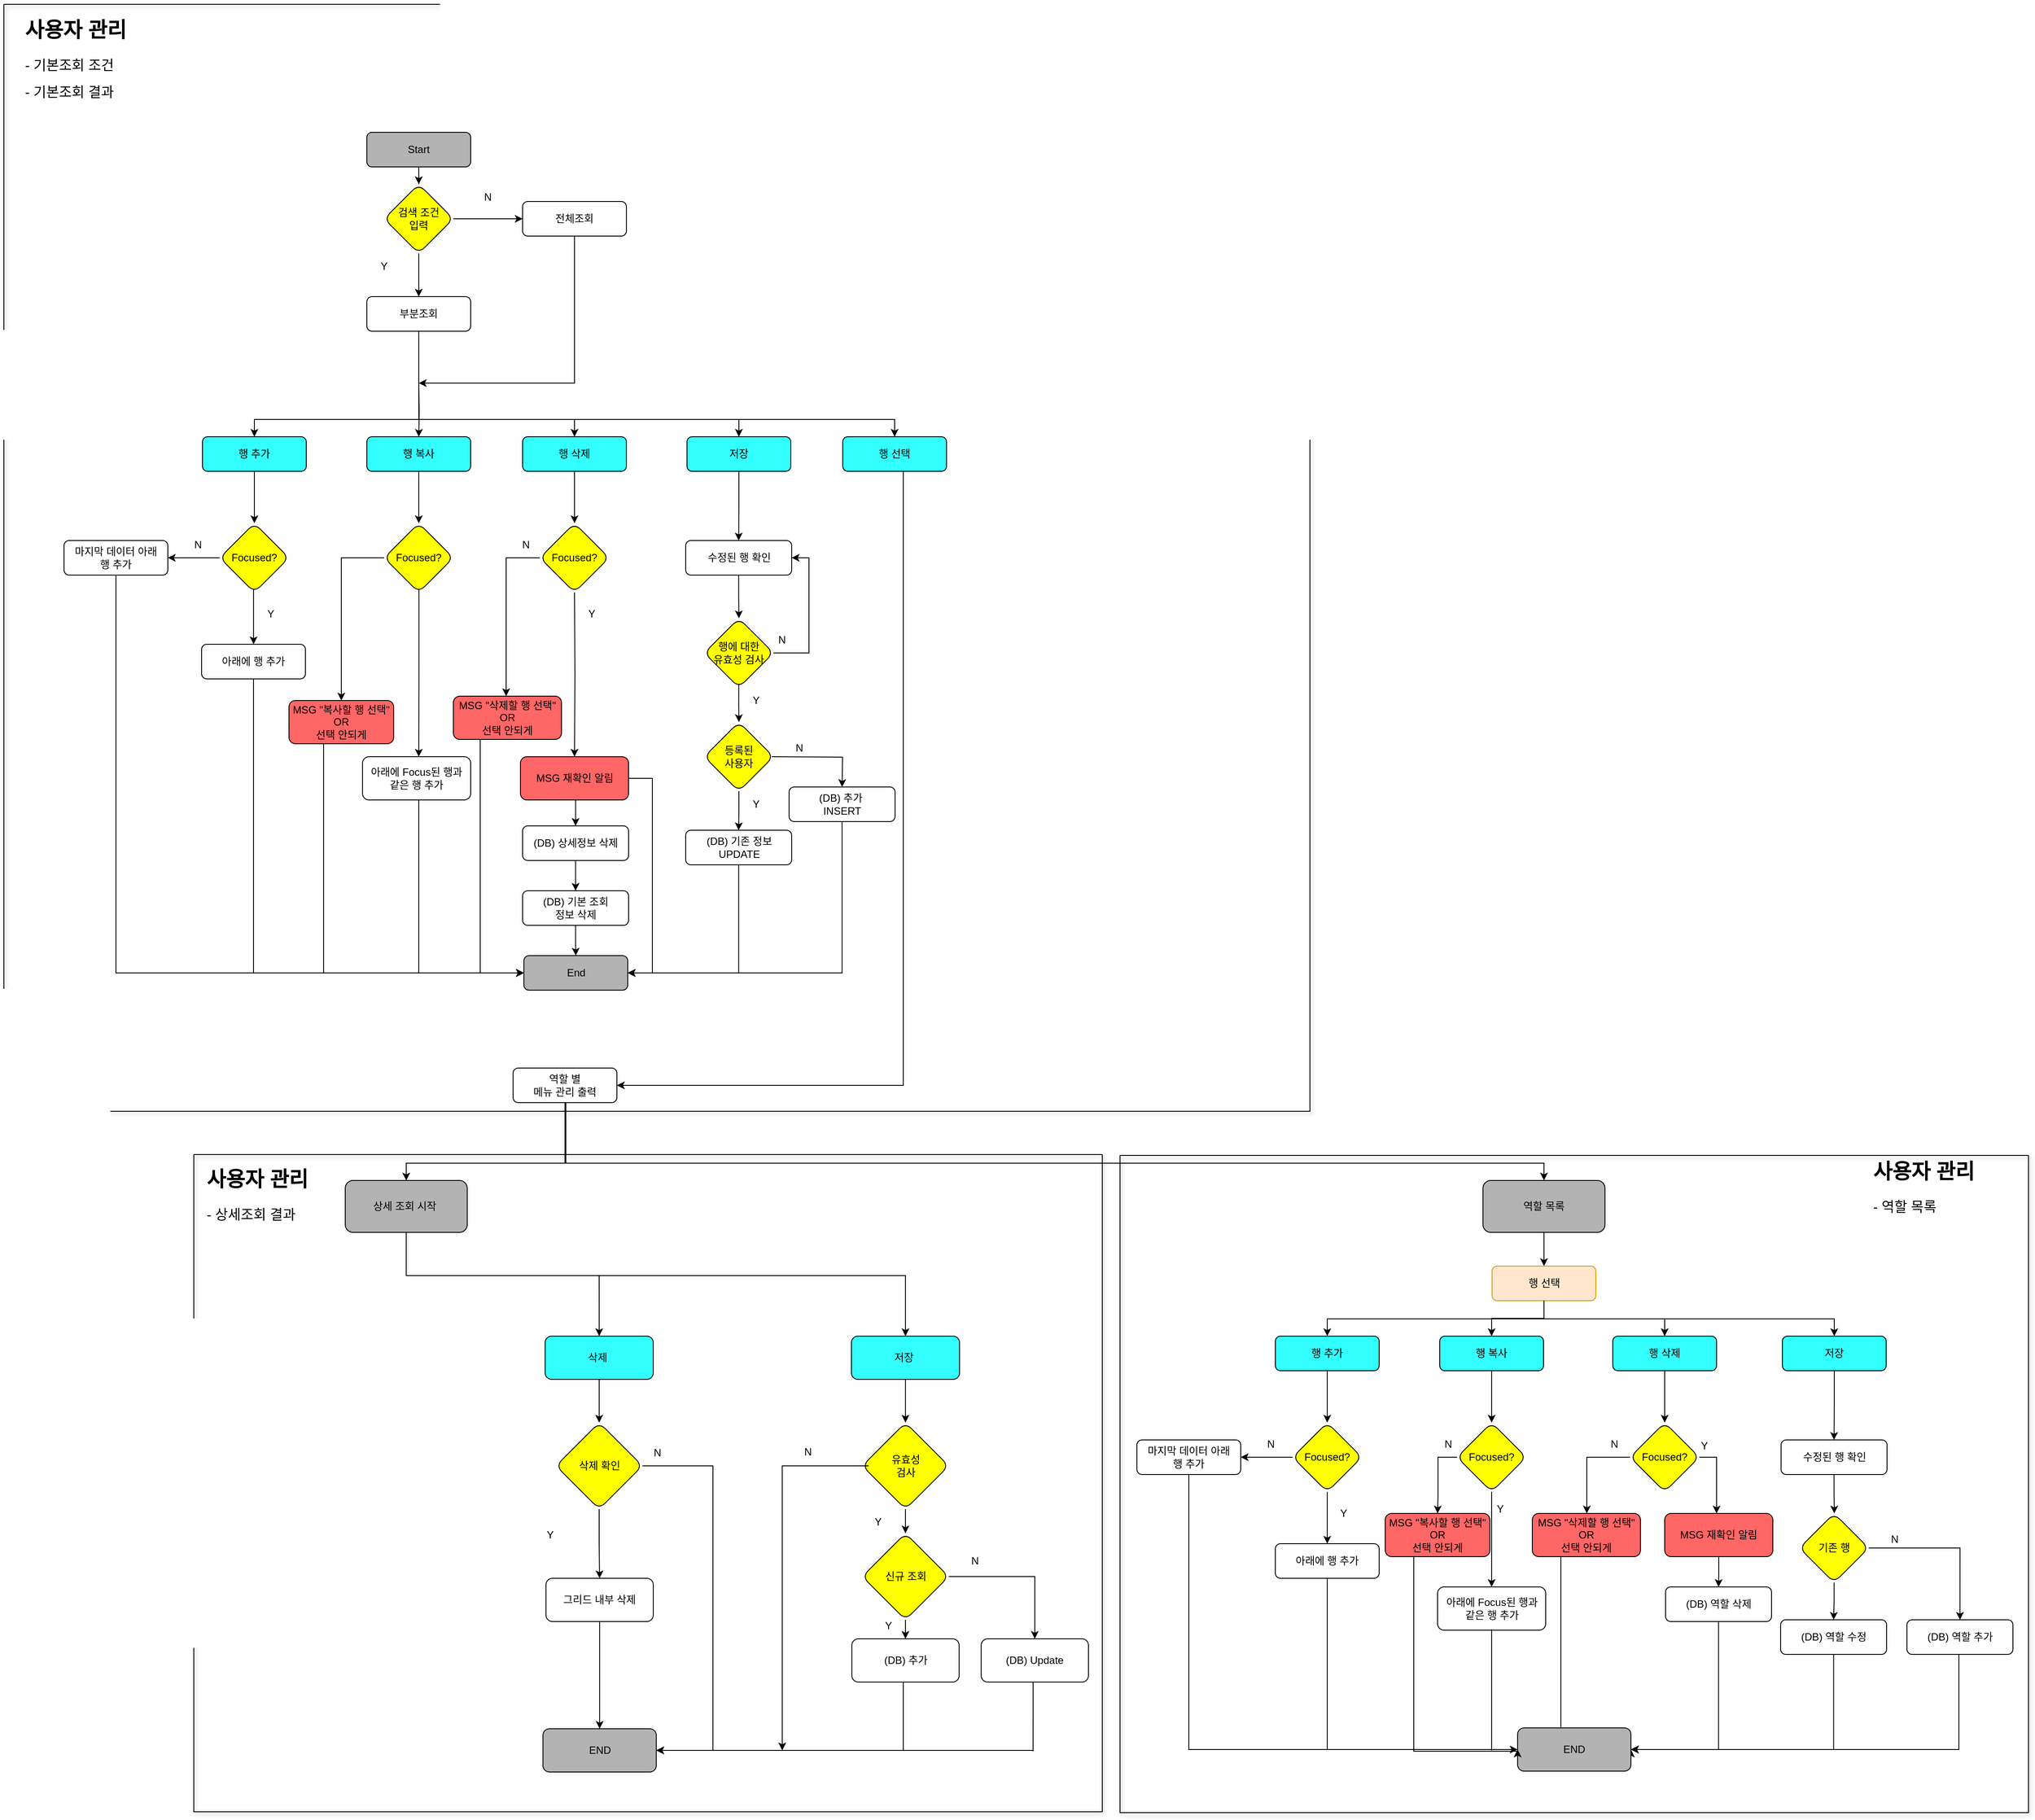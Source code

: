 <mxfile version="21.8.2" type="github" pages="2">
  <diagram id="C5RBs43oDa-KdzZeNtuy" name="기본조회부Flow">
    <mxGraphModel dx="2797" dy="2306" grid="1" gridSize="10" guides="1" tooltips="1" connect="1" arrows="1" fold="1" page="1" pageScale="1" pageWidth="827" pageHeight="1169" math="0" shadow="0">
      <root>
        <mxCell id="WIyWlLk6GJQsqaUBKTNV-0" />
        <mxCell id="WIyWlLk6GJQsqaUBKTNV-1" parent="WIyWlLk6GJQsqaUBKTNV-0" />
        <mxCell id="yFAGzUOu06zcA2adK7HR-32" value="" style="edgeStyle=orthogonalEdgeStyle;rounded=0;orthogonalLoop=1;jettySize=auto;html=1;" parent="WIyWlLk6GJQsqaUBKTNV-1" source="yFAGzUOu06zcA2adK7HR-4" target="yFAGzUOu06zcA2adK7HR-28" edge="1">
          <mxGeometry relative="1" as="geometry" />
        </mxCell>
        <mxCell id="yFAGzUOu06zcA2adK7HR-4" value="행 복사" style="rounded=1;whiteSpace=wrap;html=1;fontSize=12;glass=0;strokeWidth=1;shadow=0;fillColor=#33FFFF;" parent="WIyWlLk6GJQsqaUBKTNV-1" vertex="1">
          <mxGeometry x="260" y="210" width="120" height="40" as="geometry" />
        </mxCell>
        <mxCell id="yFAGzUOu06zcA2adK7HR-15" value="" style="edgeStyle=orthogonalEdgeStyle;rounded=0;orthogonalLoop=1;jettySize=auto;html=1;" parent="WIyWlLk6GJQsqaUBKTNV-1" source="yFAGzUOu06zcA2adK7HR-6" target="yFAGzUOu06zcA2adK7HR-14" edge="1">
          <mxGeometry relative="1" as="geometry" />
        </mxCell>
        <mxCell id="yFAGzUOu06zcA2adK7HR-6" value="행 추가" style="rounded=1;whiteSpace=wrap;html=1;fontSize=12;glass=0;strokeWidth=1;shadow=0;fillColor=#33FFFF;" parent="WIyWlLk6GJQsqaUBKTNV-1" vertex="1">
          <mxGeometry x="70" y="210" width="120" height="40" as="geometry" />
        </mxCell>
        <mxCell id="yFAGzUOu06zcA2adK7HR-40" style="edgeStyle=orthogonalEdgeStyle;rounded=0;orthogonalLoop=1;jettySize=auto;html=1;entryX=0.5;entryY=0;entryDx=0;entryDy=0;" parent="WIyWlLk6GJQsqaUBKTNV-1" source="yFAGzUOu06zcA2adK7HR-7" target="yFAGzUOu06zcA2adK7HR-37" edge="1">
          <mxGeometry relative="1" as="geometry" />
        </mxCell>
        <mxCell id="yFAGzUOu06zcA2adK7HR-7" value="행 삭제" style="rounded=1;whiteSpace=wrap;html=1;fontSize=12;glass=0;strokeWidth=1;shadow=0;fillColor=#33FFFF;" parent="WIyWlLk6GJQsqaUBKTNV-1" vertex="1">
          <mxGeometry x="440" y="210" width="120" height="40" as="geometry" />
        </mxCell>
        <mxCell id="yFAGzUOu06zcA2adK7HR-50" style="edgeStyle=orthogonalEdgeStyle;rounded=0;orthogonalLoop=1;jettySize=auto;html=1;entryX=0.5;entryY=0;entryDx=0;entryDy=0;" parent="WIyWlLk6GJQsqaUBKTNV-1" source="yFAGzUOu06zcA2adK7HR-8" target="X5YOIyPHkzmfmKClz7R0-32" edge="1">
          <mxGeometry relative="1" as="geometry">
            <mxPoint x="690" y="310" as="targetPoint" />
          </mxGeometry>
        </mxCell>
        <mxCell id="yFAGzUOu06zcA2adK7HR-8" value="저장" style="rounded=1;whiteSpace=wrap;html=1;fontSize=12;glass=0;strokeWidth=1;shadow=0;fillColor=#33FFFF;" parent="WIyWlLk6GJQsqaUBKTNV-1" vertex="1">
          <mxGeometry x="630" y="210" width="120" height="40" as="geometry" />
        </mxCell>
        <mxCell id="yFAGzUOu06zcA2adK7HR-19" value="" style="edgeStyle=orthogonalEdgeStyle;rounded=0;orthogonalLoop=1;jettySize=auto;html=1;" parent="WIyWlLk6GJQsqaUBKTNV-1" source="yFAGzUOu06zcA2adK7HR-14" edge="1">
          <mxGeometry relative="1" as="geometry">
            <mxPoint x="30" y="350" as="targetPoint" />
          </mxGeometry>
        </mxCell>
        <mxCell id="yFAGzUOu06zcA2adK7HR-23" value="" style="edgeStyle=orthogonalEdgeStyle;rounded=0;orthogonalLoop=1;jettySize=auto;html=1;exitX=0.488;exitY=0.954;exitDx=0;exitDy=0;exitPerimeter=0;" parent="WIyWlLk6GJQsqaUBKTNV-1" source="yFAGzUOu06zcA2adK7HR-14" target="yFAGzUOu06zcA2adK7HR-22" edge="1">
          <mxGeometry relative="1" as="geometry" />
        </mxCell>
        <mxCell id="yFAGzUOu06zcA2adK7HR-14" value="Focused?" style="rhombus;whiteSpace=wrap;html=1;rounded=1;glass=0;strokeWidth=1;shadow=0;fillColor=#FFFF00;" parent="WIyWlLk6GJQsqaUBKTNV-1" vertex="1">
          <mxGeometry x="90" y="310" width="80" height="80" as="geometry" />
        </mxCell>
        <mxCell id="PFtVvKOqpC1a1JCpV7pV-0" style="edgeStyle=orthogonalEdgeStyle;rounded=0;orthogonalLoop=1;jettySize=auto;html=1;entryX=0;entryY=0.5;entryDx=0;entryDy=0;" edge="1" parent="WIyWlLk6GJQsqaUBKTNV-1" source="yFAGzUOu06zcA2adK7HR-20" target="X5YOIyPHkzmfmKClz7R0-30">
          <mxGeometry relative="1" as="geometry">
            <Array as="points">
              <mxPoint x="-30" y="830" />
            </Array>
          </mxGeometry>
        </mxCell>
        <mxCell id="yFAGzUOu06zcA2adK7HR-20" value="마지막 데이터 아래&lt;br&gt;행 추가" style="rounded=1;whiteSpace=wrap;html=1;fontSize=12;glass=0;strokeWidth=1;shadow=0;" parent="WIyWlLk6GJQsqaUBKTNV-1" vertex="1">
          <mxGeometry x="-90" y="330" width="120" height="40" as="geometry" />
        </mxCell>
        <mxCell id="yFAGzUOu06zcA2adK7HR-21" value="N" style="text;html=1;strokeColor=none;fillColor=none;align=center;verticalAlign=middle;whiteSpace=wrap;rounded=0;" parent="WIyWlLk6GJQsqaUBKTNV-1" vertex="1">
          <mxGeometry x="35" y="320" width="60" height="30" as="geometry" />
        </mxCell>
        <mxCell id="PFtVvKOqpC1a1JCpV7pV-1" style="edgeStyle=orthogonalEdgeStyle;rounded=0;orthogonalLoop=1;jettySize=auto;html=1;entryX=0;entryY=0.5;entryDx=0;entryDy=0;" edge="1" parent="WIyWlLk6GJQsqaUBKTNV-1" source="yFAGzUOu06zcA2adK7HR-22" target="X5YOIyPHkzmfmKClz7R0-30">
          <mxGeometry relative="1" as="geometry">
            <Array as="points">
              <mxPoint x="129" y="830" />
            </Array>
          </mxGeometry>
        </mxCell>
        <mxCell id="yFAGzUOu06zcA2adK7HR-22" value="아래에 행 추가" style="rounded=1;whiteSpace=wrap;html=1;fontSize=12;glass=0;strokeWidth=1;shadow=0;" parent="WIyWlLk6GJQsqaUBKTNV-1" vertex="1">
          <mxGeometry x="69" y="450" width="120" height="40" as="geometry" />
        </mxCell>
        <mxCell id="yFAGzUOu06zcA2adK7HR-24" value="Y" style="text;html=1;strokeColor=none;fillColor=none;align=center;verticalAlign=middle;whiteSpace=wrap;rounded=0;" parent="WIyWlLk6GJQsqaUBKTNV-1" vertex="1">
          <mxGeometry x="119" y="400" width="60" height="30" as="geometry" />
        </mxCell>
        <mxCell id="X5YOIyPHkzmfmKClz7R0-1" style="edgeStyle=orthogonalEdgeStyle;rounded=0;orthogonalLoop=1;jettySize=auto;html=1;exitX=0.502;exitY=0.94;exitDx=0;exitDy=0;exitPerimeter=0;" parent="WIyWlLk6GJQsqaUBKTNV-1" source="yFAGzUOu06zcA2adK7HR-28" edge="1">
          <mxGeometry relative="1" as="geometry">
            <mxPoint x="320" y="580" as="targetPoint" />
          </mxGeometry>
        </mxCell>
        <mxCell id="TOSVZN1nsEeGkVvctBr3-1" style="edgeStyle=orthogonalEdgeStyle;rounded=0;orthogonalLoop=1;jettySize=auto;html=1;entryX=0.5;entryY=0;entryDx=0;entryDy=0;" parent="WIyWlLk6GJQsqaUBKTNV-1" source="yFAGzUOu06zcA2adK7HR-28" target="yFAGzUOu06zcA2adK7HR-51" edge="1">
          <mxGeometry relative="1" as="geometry">
            <Array as="points">
              <mxPoint x="230" y="350" />
            </Array>
          </mxGeometry>
        </mxCell>
        <mxCell id="yFAGzUOu06zcA2adK7HR-28" value="Focused?" style="rhombus;whiteSpace=wrap;html=1;rounded=1;glass=0;strokeWidth=1;shadow=0;fillColor=#FFFF00;" parent="WIyWlLk6GJQsqaUBKTNV-1" vertex="1">
          <mxGeometry x="280" y="310" width="80" height="80" as="geometry" />
        </mxCell>
        <mxCell id="yFAGzUOu06zcA2adK7HR-37" value="Focused?" style="rhombus;whiteSpace=wrap;html=1;rounded=1;glass=0;strokeWidth=1;shadow=0;fillColor=#FFFF00;" parent="WIyWlLk6GJQsqaUBKTNV-1" vertex="1">
          <mxGeometry x="460" y="310" width="80" height="80" as="geometry" />
        </mxCell>
        <mxCell id="X5YOIyPHkzmfmKClz7R0-8" style="edgeStyle=orthogonalEdgeStyle;rounded=0;orthogonalLoop=1;jettySize=auto;html=1;" parent="WIyWlLk6GJQsqaUBKTNV-1" target="X5YOIyPHkzmfmKClz7R0-7" edge="1">
          <mxGeometry relative="1" as="geometry">
            <mxPoint x="500" y="390" as="sourcePoint" />
          </mxGeometry>
        </mxCell>
        <mxCell id="yFAGzUOu06zcA2adK7HR-38" value="N" style="text;html=1;strokeColor=none;fillColor=none;align=center;verticalAlign=middle;whiteSpace=wrap;rounded=0;" parent="WIyWlLk6GJQsqaUBKTNV-1" vertex="1">
          <mxGeometry x="414" y="320" width="60" height="30" as="geometry" />
        </mxCell>
        <mxCell id="yFAGzUOu06zcA2adK7HR-39" value="Y" style="text;html=1;strokeColor=none;fillColor=none;align=center;verticalAlign=middle;whiteSpace=wrap;rounded=0;" parent="WIyWlLk6GJQsqaUBKTNV-1" vertex="1">
          <mxGeometry x="490" y="400" width="60" height="30" as="geometry" />
        </mxCell>
        <mxCell id="X5YOIyPHkzmfmKClz7R0-22" style="edgeStyle=orthogonalEdgeStyle;rounded=0;orthogonalLoop=1;jettySize=auto;html=1;entryX=0;entryY=0.5;entryDx=0;entryDy=0;" parent="WIyWlLk6GJQsqaUBKTNV-1" source="yFAGzUOu06zcA2adK7HR-51" target="X5YOIyPHkzmfmKClz7R0-30" edge="1">
          <mxGeometry relative="1" as="geometry">
            <Array as="points">
              <mxPoint x="210" y="830" />
            </Array>
            <mxPoint x="210" y="830" as="targetPoint" />
          </mxGeometry>
        </mxCell>
        <mxCell id="yFAGzUOu06zcA2adK7HR-51" value="MSG &quot;복사할 행 선택&quot;&lt;br&gt;OR&lt;br&gt;선택 안되게" style="rounded=1;whiteSpace=wrap;html=1;fontSize=12;glass=0;strokeWidth=1;shadow=0;fillColor=#FF6666;" parent="WIyWlLk6GJQsqaUBKTNV-1" vertex="1">
          <mxGeometry x="170" y="515" width="121" height="50" as="geometry" />
        </mxCell>
        <mxCell id="PFtVvKOqpC1a1JCpV7pV-2" style="edgeStyle=orthogonalEdgeStyle;rounded=0;orthogonalLoop=1;jettySize=auto;html=1;entryX=0;entryY=0.5;entryDx=0;entryDy=0;" edge="1" parent="WIyWlLk6GJQsqaUBKTNV-1" source="X5YOIyPHkzmfmKClz7R0-2" target="X5YOIyPHkzmfmKClz7R0-30">
          <mxGeometry relative="1" as="geometry">
            <Array as="points">
              <mxPoint x="320" y="830" />
            </Array>
          </mxGeometry>
        </mxCell>
        <mxCell id="X5YOIyPHkzmfmKClz7R0-2" value="아래에 Focus된 행과&lt;br&gt;같은 행 추가" style="rounded=1;whiteSpace=wrap;html=1;fontSize=12;glass=0;strokeWidth=1;shadow=0;" parent="WIyWlLk6GJQsqaUBKTNV-1" vertex="1">
          <mxGeometry x="255" y="580" width="125" height="50" as="geometry" />
        </mxCell>
        <mxCell id="X5YOIyPHkzmfmKClz7R0-5" value="MSG &quot;삭제할 행 선택&quot;&lt;br&gt;OR&lt;br&gt;선택 안되게" style="rounded=1;whiteSpace=wrap;html=1;fontSize=12;glass=0;strokeWidth=1;shadow=0;fillColor=#FF6666;" parent="WIyWlLk6GJQsqaUBKTNV-1" vertex="1">
          <mxGeometry x="360" y="510" width="125" height="50" as="geometry" />
        </mxCell>
        <mxCell id="X5YOIyPHkzmfmKClz7R0-14" style="edgeStyle=orthogonalEdgeStyle;rounded=0;orthogonalLoop=1;jettySize=auto;html=1;exitX=0.5;exitY=1;exitDx=0;exitDy=0;entryX=0.5;entryY=0;entryDx=0;entryDy=0;" parent="WIyWlLk6GJQsqaUBKTNV-1" source="X5YOIyPHkzmfmKClz7R0-7" target="X5YOIyPHkzmfmKClz7R0-10" edge="1">
          <mxGeometry relative="1" as="geometry" />
        </mxCell>
        <mxCell id="X5YOIyPHkzmfmKClz7R0-59" style="edgeStyle=orthogonalEdgeStyle;rounded=0;orthogonalLoop=1;jettySize=auto;html=1;entryX=1;entryY=0.5;entryDx=0;entryDy=0;exitX=1;exitY=0.5;exitDx=0;exitDy=0;" parent="WIyWlLk6GJQsqaUBKTNV-1" source="X5YOIyPHkzmfmKClz7R0-7" target="X5YOIyPHkzmfmKClz7R0-30" edge="1">
          <mxGeometry relative="1" as="geometry">
            <Array as="points">
              <mxPoint x="590" y="605" />
              <mxPoint x="590" y="830" />
            </Array>
          </mxGeometry>
        </mxCell>
        <mxCell id="X5YOIyPHkzmfmKClz7R0-7" value="MSG 재확인 알림" style="rounded=1;whiteSpace=wrap;html=1;fontSize=12;glass=0;strokeWidth=1;shadow=0;fillColor=#FF6666;" parent="WIyWlLk6GJQsqaUBKTNV-1" vertex="1">
          <mxGeometry x="437.5" y="580" width="125" height="50" as="geometry" />
        </mxCell>
        <mxCell id="X5YOIyPHkzmfmKClz7R0-16" value="" style="edgeStyle=orthogonalEdgeStyle;rounded=0;orthogonalLoop=1;jettySize=auto;html=1;" parent="WIyWlLk6GJQsqaUBKTNV-1" source="X5YOIyPHkzmfmKClz7R0-10" target="X5YOIyPHkzmfmKClz7R0-12" edge="1">
          <mxGeometry relative="1" as="geometry" />
        </mxCell>
        <mxCell id="X5YOIyPHkzmfmKClz7R0-10" value="(DB) 상세정보 삭제" style="rounded=1;whiteSpace=wrap;html=1;fontSize=12;glass=0;strokeWidth=1;shadow=0;" parent="WIyWlLk6GJQsqaUBKTNV-1" vertex="1">
          <mxGeometry x="440" y="660" width="122.5" height="40" as="geometry" />
        </mxCell>
        <mxCell id="X5YOIyPHkzmfmKClz7R0-31" value="" style="edgeStyle=orthogonalEdgeStyle;rounded=0;orthogonalLoop=1;jettySize=auto;html=1;" parent="WIyWlLk6GJQsqaUBKTNV-1" source="X5YOIyPHkzmfmKClz7R0-12" target="X5YOIyPHkzmfmKClz7R0-30" edge="1">
          <mxGeometry relative="1" as="geometry" />
        </mxCell>
        <mxCell id="X5YOIyPHkzmfmKClz7R0-12" value="(DB) 기본 조회&lt;br&gt;정보 삭제" style="rounded=1;whiteSpace=wrap;html=1;fontSize=12;glass=0;strokeWidth=1;shadow=0;" parent="WIyWlLk6GJQsqaUBKTNV-1" vertex="1">
          <mxGeometry x="440" y="735" width="122.5" height="40" as="geometry" />
        </mxCell>
        <mxCell id="X5YOIyPHkzmfmKClz7R0-24" style="edgeStyle=orthogonalEdgeStyle;rounded=0;orthogonalLoop=1;jettySize=auto;html=1;entryX=0;entryY=0.5;entryDx=0;entryDy=0;" parent="WIyWlLk6GJQsqaUBKTNV-1" edge="1" target="X5YOIyPHkzmfmKClz7R0-30">
          <mxGeometry relative="1" as="geometry">
            <mxPoint x="400" y="560" as="sourcePoint" />
            <mxPoint x="440.5" y="230" as="targetPoint" />
            <Array as="points">
              <mxPoint x="391" y="830" />
            </Array>
          </mxGeometry>
        </mxCell>
        <mxCell id="V4KehsghfgnsKvvZyRdw-1" value="" style="edgeStyle=orthogonalEdgeStyle;rounded=0;orthogonalLoop=1;jettySize=auto;html=1;" edge="1" parent="WIyWlLk6GJQsqaUBKTNV-1" target="yFAGzUOu06zcA2adK7HR-4">
          <mxGeometry relative="1" as="geometry">
            <mxPoint x="320.0" y="150" as="sourcePoint" />
          </mxGeometry>
        </mxCell>
        <mxCell id="V4KehsghfgnsKvvZyRdw-2" style="edgeStyle=orthogonalEdgeStyle;rounded=0;orthogonalLoop=1;jettySize=auto;html=1;" edge="1" parent="WIyWlLk6GJQsqaUBKTNV-1" target="yFAGzUOu06zcA2adK7HR-6">
          <mxGeometry relative="1" as="geometry">
            <mxPoint x="320.0" y="150" as="sourcePoint" />
            <Array as="points">
              <mxPoint x="320" y="190" />
              <mxPoint x="130" y="190" />
            </Array>
          </mxGeometry>
        </mxCell>
        <mxCell id="V4KehsghfgnsKvvZyRdw-3" style="edgeStyle=orthogonalEdgeStyle;rounded=0;orthogonalLoop=1;jettySize=auto;html=1;entryX=0.5;entryY=0;entryDx=0;entryDy=0;" edge="1" parent="WIyWlLk6GJQsqaUBKTNV-1" target="yFAGzUOu06zcA2adK7HR-7">
          <mxGeometry relative="1" as="geometry">
            <mxPoint x="320.0" y="150" as="sourcePoint" />
            <Array as="points">
              <mxPoint x="320" y="190" />
              <mxPoint x="500" y="190" />
            </Array>
          </mxGeometry>
        </mxCell>
        <mxCell id="V4KehsghfgnsKvvZyRdw-4" style="edgeStyle=orthogonalEdgeStyle;rounded=0;orthogonalLoop=1;jettySize=auto;html=1;" edge="1" parent="WIyWlLk6GJQsqaUBKTNV-1" target="yFAGzUOu06zcA2adK7HR-8">
          <mxGeometry relative="1" as="geometry">
            <mxPoint x="320.0" y="150" as="sourcePoint" />
            <Array as="points">
              <mxPoint x="320" y="190" />
              <mxPoint x="690" y="190" />
            </Array>
          </mxGeometry>
        </mxCell>
        <mxCell id="X5YOIyPHkzmfmKClz7R0-30" value="End" style="rounded=1;whiteSpace=wrap;html=1;fontSize=12;glass=0;strokeWidth=1;shadow=0;fillColor=#B3B3B3;" parent="WIyWlLk6GJQsqaUBKTNV-1" vertex="1">
          <mxGeometry x="441.5" y="810" width="120" height="40" as="geometry" />
        </mxCell>
        <mxCell id="X5YOIyPHkzmfmKClz7R0-35" value="" style="edgeStyle=orthogonalEdgeStyle;rounded=0;orthogonalLoop=1;jettySize=auto;html=1;" parent="WIyWlLk6GJQsqaUBKTNV-1" source="X5YOIyPHkzmfmKClz7R0-32" target="X5YOIyPHkzmfmKClz7R0-34" edge="1">
          <mxGeometry relative="1" as="geometry" />
        </mxCell>
        <mxCell id="X5YOIyPHkzmfmKClz7R0-32" value="수정된 행 확인" style="rounded=1;whiteSpace=wrap;html=1;fontSize=12;glass=0;strokeWidth=1;shadow=0;" parent="WIyWlLk6GJQsqaUBKTNV-1" vertex="1">
          <mxGeometry x="628.5" y="330" width="122.5" height="40" as="geometry" />
        </mxCell>
        <mxCell id="X5YOIyPHkzmfmKClz7R0-36" style="edgeStyle=orthogonalEdgeStyle;rounded=0;orthogonalLoop=1;jettySize=auto;html=1;entryX=1;entryY=0.5;entryDx=0;entryDy=0;" parent="WIyWlLk6GJQsqaUBKTNV-1" source="X5YOIyPHkzmfmKClz7R0-34" target="X5YOIyPHkzmfmKClz7R0-32" edge="1">
          <mxGeometry relative="1" as="geometry">
            <Array as="points">
              <mxPoint x="771" y="460" />
              <mxPoint x="771" y="350" />
            </Array>
          </mxGeometry>
        </mxCell>
        <mxCell id="X5YOIyPHkzmfmKClz7R0-40" value="" style="edgeStyle=orthogonalEdgeStyle;rounded=0;orthogonalLoop=1;jettySize=auto;html=1;exitX=0.498;exitY=0.946;exitDx=0;exitDy=0;exitPerimeter=0;" parent="WIyWlLk6GJQsqaUBKTNV-1" source="X5YOIyPHkzmfmKClz7R0-34" edge="1">
          <mxGeometry relative="1" as="geometry">
            <mxPoint x="690" y="540" as="targetPoint" />
          </mxGeometry>
        </mxCell>
        <mxCell id="X5YOIyPHkzmfmKClz7R0-34" value="행에 대한&lt;br style=&quot;border-color: var(--border-color);&quot;&gt;유효성 검사" style="rhombus;whiteSpace=wrap;html=1;rounded=1;glass=0;strokeWidth=1;shadow=0;fillColor=#FFFF00;" parent="WIyWlLk6GJQsqaUBKTNV-1" vertex="1">
          <mxGeometry x="650" y="420" width="80" height="80" as="geometry" />
        </mxCell>
        <mxCell id="X5YOIyPHkzmfmKClz7R0-37" value="N" style="text;html=1;strokeColor=none;fillColor=none;align=center;verticalAlign=middle;whiteSpace=wrap;rounded=0;" parent="WIyWlLk6GJQsqaUBKTNV-1" vertex="1">
          <mxGeometry x="710" y="430" width="60" height="30" as="geometry" />
        </mxCell>
        <mxCell id="X5YOIyPHkzmfmKClz7R0-38" value="Y" style="text;html=1;strokeColor=none;fillColor=none;align=center;verticalAlign=middle;whiteSpace=wrap;rounded=0;" parent="WIyWlLk6GJQsqaUBKTNV-1" vertex="1">
          <mxGeometry x="680" y="500" width="60" height="30" as="geometry" />
        </mxCell>
        <mxCell id="X5YOIyPHkzmfmKClz7R0-44" value="" style="edgeStyle=orthogonalEdgeStyle;rounded=0;orthogonalLoop=1;jettySize=auto;html=1;" parent="WIyWlLk6GJQsqaUBKTNV-1" source="X5YOIyPHkzmfmKClz7R0-41" target="X5YOIyPHkzmfmKClz7R0-43" edge="1">
          <mxGeometry relative="1" as="geometry" />
        </mxCell>
        <mxCell id="PFtVvKOqpC1a1JCpV7pV-6" style="edgeStyle=orthogonalEdgeStyle;rounded=0;orthogonalLoop=1;jettySize=auto;html=1;entryX=0.5;entryY=0;entryDx=0;entryDy=0;" edge="1" parent="WIyWlLk6GJQsqaUBKTNV-1">
          <mxGeometry relative="1" as="geometry">
            <mxPoint x="728" y="580" as="sourcePoint" />
            <mxPoint x="809.25" y="615" as="targetPoint" />
          </mxGeometry>
        </mxCell>
        <mxCell id="X5YOIyPHkzmfmKClz7R0-41" value="등록된&lt;br&gt;사용자" style="rhombus;whiteSpace=wrap;html=1;rounded=1;glass=0;strokeWidth=1;shadow=0;fillColor=#FFFF00;" parent="WIyWlLk6GJQsqaUBKTNV-1" vertex="1">
          <mxGeometry x="650" y="540" width="80" height="80" as="geometry" />
        </mxCell>
        <mxCell id="X5YOIyPHkzmfmKClz7R0-42" value="Y" style="text;html=1;strokeColor=none;fillColor=none;align=center;verticalAlign=middle;whiteSpace=wrap;rounded=0;" parent="WIyWlLk6GJQsqaUBKTNV-1" vertex="1">
          <mxGeometry x="680" y="620" width="60" height="30" as="geometry" />
        </mxCell>
        <mxCell id="PFtVvKOqpC1a1JCpV7pV-5" style="edgeStyle=orthogonalEdgeStyle;rounded=0;orthogonalLoop=1;jettySize=auto;html=1;entryX=1;entryY=0.5;entryDx=0;entryDy=0;" edge="1" parent="WIyWlLk6GJQsqaUBKTNV-1" source="X5YOIyPHkzmfmKClz7R0-43" target="X5YOIyPHkzmfmKClz7R0-30">
          <mxGeometry relative="1" as="geometry">
            <Array as="points">
              <mxPoint x="690" y="830" />
            </Array>
          </mxGeometry>
        </mxCell>
        <mxCell id="X5YOIyPHkzmfmKClz7R0-43" value="(DB) 기존 정보 UPDATE" style="rounded=1;whiteSpace=wrap;html=1;fontSize=12;glass=0;strokeWidth=1;shadow=0;" parent="WIyWlLk6GJQsqaUBKTNV-1" vertex="1">
          <mxGeometry x="628.5" y="665" width="122.5" height="40" as="geometry" />
        </mxCell>
        <mxCell id="82gM5LMSazY6FfXyCd-W-22" style="edgeStyle=orthogonalEdgeStyle;rounded=0;orthogonalLoop=1;jettySize=auto;html=1;entryX=1;entryY=0.5;entryDx=0;entryDy=0;" edge="1" parent="WIyWlLk6GJQsqaUBKTNV-1" source="X5YOIyPHkzmfmKClz7R0-45" target="X5YOIyPHkzmfmKClz7R0-30">
          <mxGeometry relative="1" as="geometry">
            <Array as="points">
              <mxPoint x="809" y="830" />
            </Array>
          </mxGeometry>
        </mxCell>
        <mxCell id="X5YOIyPHkzmfmKClz7R0-45" value="(DB) 추가&amp;nbsp;&lt;br&gt;INSERT" style="rounded=1;whiteSpace=wrap;html=1;fontSize=12;glass=0;strokeWidth=1;shadow=0;" parent="WIyWlLk6GJQsqaUBKTNV-1" vertex="1">
          <mxGeometry x="748" y="615" width="122.5" height="40" as="geometry" />
        </mxCell>
        <mxCell id="X5YOIyPHkzmfmKClz7R0-47" value="N" style="text;html=1;strokeColor=none;fillColor=none;align=center;verticalAlign=middle;whiteSpace=wrap;rounded=0;" parent="WIyWlLk6GJQsqaUBKTNV-1" vertex="1">
          <mxGeometry x="730" y="555" width="60" height="30" as="geometry" />
        </mxCell>
        <mxCell id="X5YOIyPHkzmfmKClz7R0-55" style="edgeStyle=orthogonalEdgeStyle;rounded=0;orthogonalLoop=1;jettySize=auto;html=1;entryX=0.5;entryY=0;entryDx=0;entryDy=0;" parent="WIyWlLk6GJQsqaUBKTNV-1" source="X5YOIyPHkzmfmKClz7R0-49" target="TcLIEP75JaL5N0VQhoBd-4" edge="1">
          <mxGeometry relative="1" as="geometry">
            <mxPoint x="489" y="1030.0" as="targetPoint" />
            <Array as="points">
              <mxPoint x="490" y="1050" />
              <mxPoint x="306" y="1050" />
            </Array>
          </mxGeometry>
        </mxCell>
        <mxCell id="TcLIEP75JaL5N0VQhoBd-128" style="edgeStyle=orthogonalEdgeStyle;rounded=0;orthogonalLoop=1;jettySize=auto;html=1;entryX=0.5;entryY=0;entryDx=0;entryDy=0;" parent="WIyWlLk6GJQsqaUBKTNV-1" source="X5YOIyPHkzmfmKClz7R0-49" target="TcLIEP75JaL5N0VQhoBd-41" edge="1">
          <mxGeometry relative="1" as="geometry">
            <Array as="points">
              <mxPoint x="489" y="1050" />
              <mxPoint x="1621" y="1050" />
            </Array>
          </mxGeometry>
        </mxCell>
        <mxCell id="X5YOIyPHkzmfmKClz7R0-49" value="역할 별 &lt;br&gt;메뉴 관리 출력" style="rounded=1;whiteSpace=wrap;html=1;fontSize=12;glass=0;strokeWidth=1;shadow=0;" parent="WIyWlLk6GJQsqaUBKTNV-1" vertex="1">
          <mxGeometry x="429" y="940" width="120" height="40" as="geometry" />
        </mxCell>
        <mxCell id="jZiym_a0G_dNNP_mLtkZ-27" style="edgeStyle=orthogonalEdgeStyle;rounded=0;orthogonalLoop=1;jettySize=auto;html=1;" parent="WIyWlLk6GJQsqaUBKTNV-1" source="yFAGzUOu06zcA2adK7HR-37" edge="1">
          <mxGeometry relative="1" as="geometry">
            <Array as="points">
              <mxPoint x="421" y="350" />
            </Array>
            <mxPoint x="421" y="510" as="targetPoint" />
          </mxGeometry>
        </mxCell>
        <mxCell id="TcLIEP75JaL5N0VQhoBd-1" style="edgeStyle=orthogonalEdgeStyle;rounded=0;orthogonalLoop=1;jettySize=auto;html=1;entryX=0.5;entryY=0;entryDx=0;entryDy=0;" parent="WIyWlLk6GJQsqaUBKTNV-1" source="TcLIEP75JaL5N0VQhoBd-4" target="TcLIEP75JaL5N0VQhoBd-8" edge="1">
          <mxGeometry relative="1" as="geometry">
            <Array as="points">
              <mxPoint x="306.04" y="1180" />
              <mxPoint x="529.04" y="1180" />
            </Array>
          </mxGeometry>
        </mxCell>
        <mxCell id="TcLIEP75JaL5N0VQhoBd-2" style="edgeStyle=orthogonalEdgeStyle;rounded=0;orthogonalLoop=1;jettySize=auto;html=1;entryX=0.5;entryY=0;entryDx=0;entryDy=0;" parent="WIyWlLk6GJQsqaUBKTNV-1" source="TcLIEP75JaL5N0VQhoBd-4" target="TcLIEP75JaL5N0VQhoBd-6" edge="1">
          <mxGeometry relative="1" as="geometry">
            <Array as="points">
              <mxPoint x="306.04" y="1180" />
              <mxPoint x="883.04" y="1180" />
            </Array>
          </mxGeometry>
        </mxCell>
        <mxCell id="TcLIEP75JaL5N0VQhoBd-4" value="상세 조회 시작&amp;nbsp;" style="rounded=1;whiteSpace=wrap;html=1;fontSize=12;glass=0;strokeWidth=1;shadow=0;fillColor=#B3B3B3;" parent="WIyWlLk6GJQsqaUBKTNV-1" vertex="1">
          <mxGeometry x="235.04" y="1070" width="141" height="60" as="geometry" />
        </mxCell>
        <mxCell id="TcLIEP75JaL5N0VQhoBd-5" value="" style="edgeStyle=orthogonalEdgeStyle;rounded=0;orthogonalLoop=1;jettySize=auto;html=1;" parent="WIyWlLk6GJQsqaUBKTNV-1" source="TcLIEP75JaL5N0VQhoBd-6" target="TcLIEP75JaL5N0VQhoBd-33" edge="1">
          <mxGeometry relative="1" as="geometry" />
        </mxCell>
        <mxCell id="TcLIEP75JaL5N0VQhoBd-6" value="저장&amp;nbsp;" style="rounded=1;whiteSpace=wrap;html=1;fontSize=12;glass=0;strokeWidth=1;shadow=0;fillColor=#33FFFF;" parent="WIyWlLk6GJQsqaUBKTNV-1" vertex="1">
          <mxGeometry x="820.04" y="1250" width="125" height="50" as="geometry" />
        </mxCell>
        <mxCell id="TcLIEP75JaL5N0VQhoBd-7" value="" style="edgeStyle=orthogonalEdgeStyle;rounded=0;orthogonalLoop=1;jettySize=auto;html=1;" parent="WIyWlLk6GJQsqaUBKTNV-1" source="TcLIEP75JaL5N0VQhoBd-8" target="TcLIEP75JaL5N0VQhoBd-24" edge="1">
          <mxGeometry relative="1" as="geometry" />
        </mxCell>
        <mxCell id="TcLIEP75JaL5N0VQhoBd-8" value="삭제&amp;nbsp;" style="rounded=1;whiteSpace=wrap;html=1;fontSize=12;glass=0;strokeWidth=1;shadow=0;fillColor=#33FFFF;" parent="WIyWlLk6GJQsqaUBKTNV-1" vertex="1">
          <mxGeometry x="466.04" y="1250" width="125" height="50" as="geometry" />
        </mxCell>
        <mxCell id="TcLIEP75JaL5N0VQhoBd-22" value="" style="edgeStyle=orthogonalEdgeStyle;rounded=0;orthogonalLoop=1;jettySize=auto;html=1;" parent="WIyWlLk6GJQsqaUBKTNV-1" source="TcLIEP75JaL5N0VQhoBd-24" target="TcLIEP75JaL5N0VQhoBd-26" edge="1">
          <mxGeometry relative="1" as="geometry" />
        </mxCell>
        <mxCell id="TcLIEP75JaL5N0VQhoBd-23" style="edgeStyle=orthogonalEdgeStyle;rounded=0;orthogonalLoop=1;jettySize=auto;html=1;entryX=1;entryY=0.5;entryDx=0;entryDy=0;" parent="WIyWlLk6GJQsqaUBKTNV-1" source="TcLIEP75JaL5N0VQhoBd-24" target="TcLIEP75JaL5N0VQhoBd-30" edge="1">
          <mxGeometry relative="1" as="geometry">
            <mxPoint x="660.915" y="1449.8" as="targetPoint" />
            <Array as="points">
              <mxPoint x="660" y="1400" />
              <mxPoint x="660" y="1729" />
            </Array>
          </mxGeometry>
        </mxCell>
        <mxCell id="TcLIEP75JaL5N0VQhoBd-24" value="삭제 확인" style="rhombus;whiteSpace=wrap;html=1;rounded=1;glass=0;strokeWidth=1;shadow=0;fillColor=#FFFF00;" parent="WIyWlLk6GJQsqaUBKTNV-1" vertex="1">
          <mxGeometry x="478.54" y="1350" width="100" height="100" as="geometry" />
        </mxCell>
        <mxCell id="TcLIEP75JaL5N0VQhoBd-25" style="edgeStyle=orthogonalEdgeStyle;rounded=0;orthogonalLoop=1;jettySize=auto;html=1;entryX=0.5;entryY=0;entryDx=0;entryDy=0;" parent="WIyWlLk6GJQsqaUBKTNV-1" source="TcLIEP75JaL5N0VQhoBd-26" target="TcLIEP75JaL5N0VQhoBd-30" edge="1">
          <mxGeometry relative="1" as="geometry" />
        </mxCell>
        <mxCell id="TcLIEP75JaL5N0VQhoBd-26" value="그리드 내부 삭제" style="rounded=1;whiteSpace=wrap;html=1;fontSize=12;glass=0;strokeWidth=1;shadow=0;" parent="WIyWlLk6GJQsqaUBKTNV-1" vertex="1">
          <mxGeometry x="467.04" y="1530" width="124" height="50" as="geometry" />
        </mxCell>
        <mxCell id="TcLIEP75JaL5N0VQhoBd-30" value="END" style="rounded=1;whiteSpace=wrap;html=1;fontSize=12;glass=0;strokeWidth=1;shadow=0;fillColor=#B3B3B3;" parent="WIyWlLk6GJQsqaUBKTNV-1" vertex="1">
          <mxGeometry x="463.54" y="1704" width="131" height="50" as="geometry" />
        </mxCell>
        <mxCell id="TcLIEP75JaL5N0VQhoBd-31" value="" style="edgeStyle=orthogonalEdgeStyle;rounded=0;orthogonalLoop=1;jettySize=auto;html=1;" parent="WIyWlLk6GJQsqaUBKTNV-1" source="TcLIEP75JaL5N0VQhoBd-33" target="TcLIEP75JaL5N0VQhoBd-38" edge="1">
          <mxGeometry relative="1" as="geometry" />
        </mxCell>
        <mxCell id="TcLIEP75JaL5N0VQhoBd-33" value="유효성 &lt;br&gt;검사" style="rhombus;whiteSpace=wrap;html=1;rounded=1;glass=0;strokeWidth=1;shadow=0;fillColor=#FFFF00;" parent="WIyWlLk6GJQsqaUBKTNV-1" vertex="1">
          <mxGeometry x="832.54" y="1350" width="100" height="100" as="geometry" />
        </mxCell>
        <mxCell id="TcLIEP75JaL5N0VQhoBd-80" style="edgeStyle=orthogonalEdgeStyle;rounded=0;orthogonalLoop=1;jettySize=auto;html=1;entryX=1;entryY=0.5;entryDx=0;entryDy=0;" parent="WIyWlLk6GJQsqaUBKTNV-1" source="TcLIEP75JaL5N0VQhoBd-35" target="TcLIEP75JaL5N0VQhoBd-30" edge="1">
          <mxGeometry relative="1" as="geometry">
            <Array as="points">
              <mxPoint x="880" y="1729" />
            </Array>
          </mxGeometry>
        </mxCell>
        <mxCell id="TcLIEP75JaL5N0VQhoBd-35" value="(DB) 추가" style="rounded=1;whiteSpace=wrap;html=1;fontSize=12;glass=0;strokeWidth=1;shadow=0;" parent="WIyWlLk6GJQsqaUBKTNV-1" vertex="1">
          <mxGeometry x="820.54" y="1600" width="124" height="50" as="geometry" />
        </mxCell>
        <mxCell id="TcLIEP75JaL5N0VQhoBd-36" value="" style="edgeStyle=orthogonalEdgeStyle;rounded=0;orthogonalLoop=1;jettySize=auto;html=1;" parent="WIyWlLk6GJQsqaUBKTNV-1" source="TcLIEP75JaL5N0VQhoBd-38" target="TcLIEP75JaL5N0VQhoBd-35" edge="1">
          <mxGeometry relative="1" as="geometry" />
        </mxCell>
        <mxCell id="TcLIEP75JaL5N0VQhoBd-37" style="edgeStyle=orthogonalEdgeStyle;rounded=0;orthogonalLoop=1;jettySize=auto;html=1;" parent="WIyWlLk6GJQsqaUBKTNV-1" source="TcLIEP75JaL5N0VQhoBd-38" target="TcLIEP75JaL5N0VQhoBd-40" edge="1">
          <mxGeometry relative="1" as="geometry" />
        </mxCell>
        <mxCell id="TcLIEP75JaL5N0VQhoBd-38" value="신규 조회" style="rhombus;whiteSpace=wrap;html=1;rounded=1;glass=0;strokeWidth=1;shadow=0;fillColor=#FFFF00;" parent="WIyWlLk6GJQsqaUBKTNV-1" vertex="1">
          <mxGeometry x="832.54" y="1478" width="100" height="100" as="geometry" />
        </mxCell>
        <mxCell id="TcLIEP75JaL5N0VQhoBd-40" value="(DB) Update" style="rounded=1;whiteSpace=wrap;html=1;fontSize=12;glass=0;strokeWidth=1;shadow=0;" parent="WIyWlLk6GJQsqaUBKTNV-1" vertex="1">
          <mxGeometry x="970.04" y="1600" width="124" height="50" as="geometry" />
        </mxCell>
        <mxCell id="V4KehsghfgnsKvvZyRdw-8" value="" style="edgeStyle=orthogonalEdgeStyle;rounded=0;orthogonalLoop=1;jettySize=auto;html=1;" edge="1" parent="WIyWlLk6GJQsqaUBKTNV-1" source="TcLIEP75JaL5N0VQhoBd-41" target="V4KehsghfgnsKvvZyRdw-5">
          <mxGeometry relative="1" as="geometry" />
        </mxCell>
        <mxCell id="TcLIEP75JaL5N0VQhoBd-41" value="역할 목록" style="rounded=1;whiteSpace=wrap;html=1;fontSize=12;glass=0;strokeWidth=1;shadow=0;fillColor=#B3B3B3;" parent="WIyWlLk6GJQsqaUBKTNV-1" vertex="1">
          <mxGeometry x="1550" y="1070" width="141" height="60" as="geometry" />
        </mxCell>
        <mxCell id="TcLIEP75JaL5N0VQhoBd-43" value="Y" style="text;html=1;strokeColor=none;fillColor=none;align=center;verticalAlign=middle;whiteSpace=wrap;rounded=0;" parent="WIyWlLk6GJQsqaUBKTNV-1" vertex="1">
          <mxGeometry x="832.54" y="1570" width="60" height="30" as="geometry" />
        </mxCell>
        <mxCell id="TcLIEP75JaL5N0VQhoBd-44" value="N" style="text;html=1;strokeColor=none;fillColor=none;align=center;verticalAlign=middle;whiteSpace=wrap;rounded=0;" parent="WIyWlLk6GJQsqaUBKTNV-1" vertex="1">
          <mxGeometry x="566.04" y="1370" width="60" height="30" as="geometry" />
        </mxCell>
        <mxCell id="TcLIEP75JaL5N0VQhoBd-45" value="N" style="text;html=1;strokeColor=none;fillColor=none;align=center;verticalAlign=middle;whiteSpace=wrap;rounded=0;" parent="WIyWlLk6GJQsqaUBKTNV-1" vertex="1">
          <mxGeometry x="932.54" y="1495" width="60" height="30" as="geometry" />
        </mxCell>
        <mxCell id="TcLIEP75JaL5N0VQhoBd-47" value="Y" style="text;html=1;strokeColor=none;fillColor=none;align=center;verticalAlign=middle;whiteSpace=wrap;rounded=0;" parent="WIyWlLk6GJQsqaUBKTNV-1" vertex="1">
          <mxGeometry x="820.54" y="1450" width="60" height="30" as="geometry" />
        </mxCell>
        <mxCell id="TcLIEP75JaL5N0VQhoBd-51" value="" style="edgeStyle=orthogonalEdgeStyle;rounded=0;orthogonalLoop=1;jettySize=auto;html=1;" parent="WIyWlLk6GJQsqaUBKTNV-1" source="TcLIEP75JaL5N0VQhoBd-52" target="TcLIEP75JaL5N0VQhoBd-64" edge="1">
          <mxGeometry relative="1" as="geometry" />
        </mxCell>
        <mxCell id="TcLIEP75JaL5N0VQhoBd-52" value="행 복사" style="rounded=1;whiteSpace=wrap;html=1;fontSize=12;glass=0;strokeWidth=1;shadow=0;fillColor=#33FFFF;" parent="WIyWlLk6GJQsqaUBKTNV-1" vertex="1">
          <mxGeometry x="1500" y="1250" width="120" height="40" as="geometry" />
        </mxCell>
        <mxCell id="TcLIEP75JaL5N0VQhoBd-53" value="" style="edgeStyle=orthogonalEdgeStyle;rounded=0;orthogonalLoop=1;jettySize=auto;html=1;" parent="WIyWlLk6GJQsqaUBKTNV-1" source="TcLIEP75JaL5N0VQhoBd-54" target="TcLIEP75JaL5N0VQhoBd-59" edge="1">
          <mxGeometry relative="1" as="geometry" />
        </mxCell>
        <mxCell id="TcLIEP75JaL5N0VQhoBd-54" value="행 추가" style="rounded=1;whiteSpace=wrap;html=1;fontSize=12;glass=0;strokeWidth=1;shadow=0;fillColor=#33FFFF;" parent="WIyWlLk6GJQsqaUBKTNV-1" vertex="1">
          <mxGeometry x="1310" y="1250" width="120" height="40" as="geometry" />
        </mxCell>
        <mxCell id="TcLIEP75JaL5N0VQhoBd-55" style="edgeStyle=orthogonalEdgeStyle;rounded=0;orthogonalLoop=1;jettySize=auto;html=1;entryX=0.5;entryY=0;entryDx=0;entryDy=0;" parent="WIyWlLk6GJQsqaUBKTNV-1" source="TcLIEP75JaL5N0VQhoBd-56" target="TcLIEP75JaL5N0VQhoBd-65" edge="1">
          <mxGeometry relative="1" as="geometry" />
        </mxCell>
        <mxCell id="TcLIEP75JaL5N0VQhoBd-56" value="행 삭제" style="rounded=1;whiteSpace=wrap;html=1;fontSize=12;glass=0;strokeWidth=1;shadow=0;fillColor=#33FFFF;" parent="WIyWlLk6GJQsqaUBKTNV-1" vertex="1">
          <mxGeometry x="1700" y="1250" width="120" height="40" as="geometry" />
        </mxCell>
        <mxCell id="TcLIEP75JaL5N0VQhoBd-57" style="edgeStyle=orthogonalEdgeStyle;rounded=0;orthogonalLoop=1;jettySize=auto;html=1;entryX=0.5;entryY=0;entryDx=0;entryDy=0;" parent="WIyWlLk6GJQsqaUBKTNV-1" source="TcLIEP75JaL5N0VQhoBd-58" target="TcLIEP75JaL5N0VQhoBd-66" edge="1">
          <mxGeometry relative="1" as="geometry">
            <mxPoint x="1930" y="1350" as="targetPoint" />
          </mxGeometry>
        </mxCell>
        <mxCell id="TcLIEP75JaL5N0VQhoBd-58" value="저장" style="rounded=1;whiteSpace=wrap;html=1;fontSize=12;glass=0;strokeWidth=1;shadow=0;fillColor=#33FFFF;" parent="WIyWlLk6GJQsqaUBKTNV-1" vertex="1">
          <mxGeometry x="1896" y="1250" width="120" height="40" as="geometry" />
        </mxCell>
        <mxCell id="TcLIEP75JaL5N0VQhoBd-71" value="" style="edgeStyle=orthogonalEdgeStyle;rounded=0;orthogonalLoop=1;jettySize=auto;html=1;" parent="WIyWlLk6GJQsqaUBKTNV-1" source="TcLIEP75JaL5N0VQhoBd-59" target="TcLIEP75JaL5N0VQhoBd-60" edge="1">
          <mxGeometry relative="1" as="geometry" />
        </mxCell>
        <mxCell id="TcLIEP75JaL5N0VQhoBd-72" value="" style="edgeStyle=orthogonalEdgeStyle;rounded=0;orthogonalLoop=1;jettySize=auto;html=1;" parent="WIyWlLk6GJQsqaUBKTNV-1" source="TcLIEP75JaL5N0VQhoBd-59" target="TcLIEP75JaL5N0VQhoBd-62" edge="1">
          <mxGeometry relative="1" as="geometry" />
        </mxCell>
        <mxCell id="TcLIEP75JaL5N0VQhoBd-59" value="Focused?" style="rhombus;whiteSpace=wrap;html=1;rounded=1;glass=0;strokeWidth=1;shadow=0;fillColor=#FFFF00;" parent="WIyWlLk6GJQsqaUBKTNV-1" vertex="1">
          <mxGeometry x="1330" y="1350" width="80" height="80" as="geometry" />
        </mxCell>
        <mxCell id="TcLIEP75JaL5N0VQhoBd-87" style="edgeStyle=orthogonalEdgeStyle;rounded=0;orthogonalLoop=1;jettySize=auto;html=1;entryX=0;entryY=0.5;entryDx=0;entryDy=0;" parent="WIyWlLk6GJQsqaUBKTNV-1" source="TcLIEP75JaL5N0VQhoBd-60" target="TcLIEP75JaL5N0VQhoBd-86" edge="1">
          <mxGeometry relative="1" as="geometry">
            <Array as="points">
              <mxPoint x="1210" y="1728" />
            </Array>
          </mxGeometry>
        </mxCell>
        <mxCell id="TcLIEP75JaL5N0VQhoBd-60" value="마지막 데이터 아래&lt;br&gt;행 추가" style="rounded=1;whiteSpace=wrap;html=1;fontSize=12;glass=0;strokeWidth=1;shadow=0;" parent="WIyWlLk6GJQsqaUBKTNV-1" vertex="1">
          <mxGeometry x="1150" y="1370" width="120" height="40" as="geometry" />
        </mxCell>
        <mxCell id="TcLIEP75JaL5N0VQhoBd-61" value="N" style="text;html=1;strokeColor=none;fillColor=none;align=center;verticalAlign=middle;whiteSpace=wrap;rounded=0;" parent="WIyWlLk6GJQsqaUBKTNV-1" vertex="1">
          <mxGeometry x="1275" y="1360" width="60" height="30" as="geometry" />
        </mxCell>
        <mxCell id="TcLIEP75JaL5N0VQhoBd-62" value="아래에 행 추가" style="rounded=1;whiteSpace=wrap;html=1;fontSize=12;glass=0;strokeWidth=1;shadow=0;" parent="WIyWlLk6GJQsqaUBKTNV-1" vertex="1">
          <mxGeometry x="1310" y="1490" width="120" height="40" as="geometry" />
        </mxCell>
        <mxCell id="TcLIEP75JaL5N0VQhoBd-63" value="Y" style="text;html=1;strokeColor=none;fillColor=none;align=center;verticalAlign=middle;whiteSpace=wrap;rounded=0;" parent="WIyWlLk6GJQsqaUBKTNV-1" vertex="1">
          <mxGeometry x="1359" y="1440" width="60" height="30" as="geometry" />
        </mxCell>
        <mxCell id="TcLIEP75JaL5N0VQhoBd-90" style="edgeStyle=orthogonalEdgeStyle;rounded=0;orthogonalLoop=1;jettySize=auto;html=1;entryX=0.5;entryY=0;entryDx=0;entryDy=0;" parent="WIyWlLk6GJQsqaUBKTNV-1" source="TcLIEP75JaL5N0VQhoBd-64" target="TcLIEP75JaL5N0VQhoBd-89" edge="1">
          <mxGeometry relative="1" as="geometry">
            <Array as="points">
              <mxPoint x="1498" y="1390" />
              <mxPoint x="1498" y="1435" />
            </Array>
          </mxGeometry>
        </mxCell>
        <mxCell id="TcLIEP75JaL5N0VQhoBd-93" style="edgeStyle=orthogonalEdgeStyle;rounded=0;orthogonalLoop=1;jettySize=auto;html=1;" parent="WIyWlLk6GJQsqaUBKTNV-1" source="TcLIEP75JaL5N0VQhoBd-64" edge="1">
          <mxGeometry relative="1" as="geometry">
            <mxPoint x="1560" y="1540" as="targetPoint" />
          </mxGeometry>
        </mxCell>
        <mxCell id="TcLIEP75JaL5N0VQhoBd-64" value="Focused?" style="rhombus;whiteSpace=wrap;html=1;rounded=1;glass=0;strokeWidth=1;shadow=0;fillColor=#FFFF00;" parent="WIyWlLk6GJQsqaUBKTNV-1" vertex="1">
          <mxGeometry x="1520" y="1350" width="80" height="80" as="geometry" />
        </mxCell>
        <mxCell id="TcLIEP75JaL5N0VQhoBd-103" style="edgeStyle=orthogonalEdgeStyle;rounded=0;orthogonalLoop=1;jettySize=auto;html=1;" parent="WIyWlLk6GJQsqaUBKTNV-1" source="TcLIEP75JaL5N0VQhoBd-65" target="TcLIEP75JaL5N0VQhoBd-99" edge="1">
          <mxGeometry relative="1" as="geometry">
            <Array as="points">
              <mxPoint x="1820" y="1390" />
            </Array>
          </mxGeometry>
        </mxCell>
        <mxCell id="TcLIEP75JaL5N0VQhoBd-65" value="Focused?" style="rhombus;whiteSpace=wrap;html=1;rounded=1;glass=0;strokeWidth=1;shadow=0;fillColor=#FFFF00;" parent="WIyWlLk6GJQsqaUBKTNV-1" vertex="1">
          <mxGeometry x="1720" y="1350" width="80" height="80" as="geometry" />
        </mxCell>
        <mxCell id="TcLIEP75JaL5N0VQhoBd-114" value="" style="edgeStyle=orthogonalEdgeStyle;rounded=0;orthogonalLoop=1;jettySize=auto;html=1;" parent="WIyWlLk6GJQsqaUBKTNV-1" source="TcLIEP75JaL5N0VQhoBd-66" edge="1">
          <mxGeometry relative="1" as="geometry">
            <mxPoint x="1956.053" y="1455.053" as="targetPoint" />
          </mxGeometry>
        </mxCell>
        <mxCell id="TcLIEP75JaL5N0VQhoBd-66" value="수정된 행 확인" style="rounded=1;whiteSpace=wrap;html=1;fontSize=12;glass=0;strokeWidth=1;shadow=0;" parent="WIyWlLk6GJQsqaUBKTNV-1" vertex="1">
          <mxGeometry x="1894.5" y="1370" width="122.5" height="40" as="geometry" />
        </mxCell>
        <mxCell id="TcLIEP75JaL5N0VQhoBd-82" value="" style="endArrow=none;html=1;rounded=0;" parent="WIyWlLk6GJQsqaUBKTNV-1" edge="1">
          <mxGeometry width="50" height="50" relative="1" as="geometry">
            <mxPoint x="880" y="1729" as="sourcePoint" />
            <mxPoint x="1030" y="1729" as="targetPoint" />
          </mxGeometry>
        </mxCell>
        <mxCell id="TcLIEP75JaL5N0VQhoBd-83" value="" style="endArrow=none;html=1;rounded=0;exitX=0.5;exitY=1;exitDx=0;exitDy=0;" parent="WIyWlLk6GJQsqaUBKTNV-1" edge="1">
          <mxGeometry width="50" height="50" relative="1" as="geometry">
            <mxPoint x="1030.04" y="1650" as="sourcePoint" />
            <mxPoint x="1030" y="1730" as="targetPoint" />
          </mxGeometry>
        </mxCell>
        <mxCell id="TcLIEP75JaL5N0VQhoBd-107" style="edgeStyle=orthogonalEdgeStyle;rounded=0;orthogonalLoop=1;jettySize=auto;html=1;entryX=1;entryY=0.5;entryDx=0;entryDy=0;" parent="WIyWlLk6GJQsqaUBKTNV-1" source="TcLIEP75JaL5N0VQhoBd-85" target="TcLIEP75JaL5N0VQhoBd-86" edge="1">
          <mxGeometry relative="1" as="geometry">
            <Array as="points">
              <mxPoint x="1640" y="1730" />
              <mxPoint x="1721" y="1730" />
            </Array>
          </mxGeometry>
        </mxCell>
        <mxCell id="TcLIEP75JaL5N0VQhoBd-85" value="MSG &quot;삭제할 행 선택&quot;&lt;br&gt;OR&lt;br&gt;선택 안되게" style="rounded=1;whiteSpace=wrap;html=1;fontSize=12;glass=0;strokeWidth=1;shadow=0;fillColor=#FF6666;" parent="WIyWlLk6GJQsqaUBKTNV-1" vertex="1">
          <mxGeometry x="1607" y="1455" width="125" height="50" as="geometry" />
        </mxCell>
        <mxCell id="TcLIEP75JaL5N0VQhoBd-86" value="END" style="rounded=1;whiteSpace=wrap;html=1;fontSize=12;glass=0;strokeWidth=1;shadow=0;fillColor=#B3B3B3;" parent="WIyWlLk6GJQsqaUBKTNV-1" vertex="1">
          <mxGeometry x="1590" y="1703" width="131" height="50" as="geometry" />
        </mxCell>
        <mxCell id="TcLIEP75JaL5N0VQhoBd-88" value="" style="endArrow=none;html=1;rounded=0;entryX=0.5;entryY=1;entryDx=0;entryDy=0;" parent="WIyWlLk6GJQsqaUBKTNV-1" target="TcLIEP75JaL5N0VQhoBd-62" edge="1">
          <mxGeometry width="50" height="50" relative="1" as="geometry">
            <mxPoint x="1370" y="1728" as="sourcePoint" />
            <mxPoint x="1370" y="1550" as="targetPoint" />
          </mxGeometry>
        </mxCell>
        <mxCell id="TcLIEP75JaL5N0VQhoBd-108" style="edgeStyle=orthogonalEdgeStyle;rounded=0;orthogonalLoop=1;jettySize=auto;html=1;entryX=0;entryY=0.5;entryDx=0;entryDy=0;" parent="WIyWlLk6GJQsqaUBKTNV-1" source="TcLIEP75JaL5N0VQhoBd-89" target="TcLIEP75JaL5N0VQhoBd-86" edge="1">
          <mxGeometry relative="1" as="geometry">
            <Array as="points">
              <mxPoint x="1470" y="1730" />
              <mxPoint x="1590" y="1730" />
            </Array>
          </mxGeometry>
        </mxCell>
        <mxCell id="TcLIEP75JaL5N0VQhoBd-89" value="MSG &quot;복사할 행 선택&quot;&lt;br&gt;OR&lt;br&gt;선택 안되게" style="rounded=1;whiteSpace=wrap;html=1;fontSize=12;glass=0;strokeWidth=1;shadow=0;fillColor=#FF6666;" parent="WIyWlLk6GJQsqaUBKTNV-1" vertex="1">
          <mxGeometry x="1437" y="1455" width="121" height="50" as="geometry" />
        </mxCell>
        <mxCell id="TcLIEP75JaL5N0VQhoBd-91" value="N" style="text;html=1;strokeColor=none;fillColor=none;align=center;verticalAlign=middle;whiteSpace=wrap;rounded=0;" parent="WIyWlLk6GJQsqaUBKTNV-1" vertex="1">
          <mxGeometry x="1480" y="1360" width="60" height="30" as="geometry" />
        </mxCell>
        <mxCell id="TcLIEP75JaL5N0VQhoBd-92" value="Y" style="text;html=1;strokeColor=none;fillColor=none;align=center;verticalAlign=middle;whiteSpace=wrap;rounded=0;" parent="WIyWlLk6GJQsqaUBKTNV-1" vertex="1">
          <mxGeometry x="1540" y="1435" width="60" height="30" as="geometry" />
        </mxCell>
        <mxCell id="TcLIEP75JaL5N0VQhoBd-94" value="아래에 Focus된 행과&lt;br&gt;같은 행 추가" style="rounded=1;whiteSpace=wrap;html=1;fontSize=12;glass=0;strokeWidth=1;shadow=0;" parent="WIyWlLk6GJQsqaUBKTNV-1" vertex="1">
          <mxGeometry x="1497.5" y="1540" width="125" height="50" as="geometry" />
        </mxCell>
        <mxCell id="TcLIEP75JaL5N0VQhoBd-96" value="" style="endArrow=none;html=1;rounded=0;exitX=0.5;exitY=1;exitDx=0;exitDy=0;" parent="WIyWlLk6GJQsqaUBKTNV-1" edge="1">
          <mxGeometry width="50" height="50" relative="1" as="geometry">
            <mxPoint x="1560" y="1589" as="sourcePoint" />
            <mxPoint x="1560" y="1729" as="targetPoint" />
          </mxGeometry>
        </mxCell>
        <mxCell id="TcLIEP75JaL5N0VQhoBd-97" value="N" style="text;html=1;strokeColor=none;fillColor=none;align=center;verticalAlign=middle;whiteSpace=wrap;rounded=0;" parent="WIyWlLk6GJQsqaUBKTNV-1" vertex="1">
          <mxGeometry x="1672" y="1360" width="60" height="30" as="geometry" />
        </mxCell>
        <mxCell id="TcLIEP75JaL5N0VQhoBd-98" style="edgeStyle=orthogonalEdgeStyle;rounded=0;orthogonalLoop=1;jettySize=auto;html=1;entryX=0.5;entryY=0;entryDx=0;entryDy=0;" parent="WIyWlLk6GJQsqaUBKTNV-1" target="TcLIEP75JaL5N0VQhoBd-85" edge="1">
          <mxGeometry relative="1" as="geometry">
            <mxPoint x="1720" y="1390" as="sourcePoint" />
            <mxPoint x="1698" y="1455" as="targetPoint" />
            <Array as="points">
              <mxPoint x="1670" y="1390" />
              <mxPoint x="1670" y="1455" />
            </Array>
          </mxGeometry>
        </mxCell>
        <mxCell id="TcLIEP75JaL5N0VQhoBd-105" value="" style="edgeStyle=orthogonalEdgeStyle;rounded=0;orthogonalLoop=1;jettySize=auto;html=1;" parent="WIyWlLk6GJQsqaUBKTNV-1" source="TcLIEP75JaL5N0VQhoBd-99" target="TcLIEP75JaL5N0VQhoBd-100" edge="1">
          <mxGeometry relative="1" as="geometry" />
        </mxCell>
        <mxCell id="TcLIEP75JaL5N0VQhoBd-99" value="MSG 재확인 알림" style="rounded=1;whiteSpace=wrap;html=1;fontSize=12;glass=0;strokeWidth=1;shadow=0;fillColor=#FF6666;" parent="WIyWlLk6GJQsqaUBKTNV-1" vertex="1">
          <mxGeometry x="1760" y="1455" width="125" height="50" as="geometry" />
        </mxCell>
        <mxCell id="TcLIEP75JaL5N0VQhoBd-106" style="edgeStyle=orthogonalEdgeStyle;rounded=0;orthogonalLoop=1;jettySize=auto;html=1;entryX=1;entryY=0.5;entryDx=0;entryDy=0;" parent="WIyWlLk6GJQsqaUBKTNV-1" source="TcLIEP75JaL5N0VQhoBd-100" target="TcLIEP75JaL5N0VQhoBd-86" edge="1">
          <mxGeometry relative="1" as="geometry">
            <Array as="points">
              <mxPoint x="1822" y="1728" />
            </Array>
          </mxGeometry>
        </mxCell>
        <mxCell id="TcLIEP75JaL5N0VQhoBd-100" value="(DB) 역할 삭제" style="rounded=1;whiteSpace=wrap;html=1;fontSize=12;glass=0;strokeWidth=1;shadow=0;" parent="WIyWlLk6GJQsqaUBKTNV-1" vertex="1">
          <mxGeometry x="1761" y="1540" width="122.5" height="40" as="geometry" />
        </mxCell>
        <mxCell id="TcLIEP75JaL5N0VQhoBd-104" value="Y" style="text;html=1;strokeColor=none;fillColor=none;align=center;verticalAlign=middle;whiteSpace=wrap;rounded=0;" parent="WIyWlLk6GJQsqaUBKTNV-1" vertex="1">
          <mxGeometry x="1776" y="1362" width="60" height="30" as="geometry" />
        </mxCell>
        <mxCell id="TcLIEP75JaL5N0VQhoBd-110" value="N" style="text;html=1;strokeColor=none;fillColor=none;align=center;verticalAlign=middle;whiteSpace=wrap;rounded=0;" parent="WIyWlLk6GJQsqaUBKTNV-1" vertex="1">
          <mxGeometry x="1995.75" y="1470" width="60" height="30" as="geometry" />
        </mxCell>
        <mxCell id="TcLIEP75JaL5N0VQhoBd-111" style="edgeStyle=orthogonalEdgeStyle;rounded=0;orthogonalLoop=1;jettySize=auto;html=1;exitX=1;exitY=0.5;exitDx=0;exitDy=0;entryX=0.5;entryY=0;entryDx=0;entryDy=0;" parent="WIyWlLk6GJQsqaUBKTNV-1" source="TcLIEP75JaL5N0VQhoBd-115" target="TcLIEP75JaL5N0VQhoBd-117" edge="1">
          <mxGeometry relative="1" as="geometry">
            <mxPoint x="2005.947" y="1505.053" as="sourcePoint" />
            <mxPoint x="2105.526" y="1577" as="targetPoint" />
          </mxGeometry>
        </mxCell>
        <mxCell id="TcLIEP75JaL5N0VQhoBd-119" value="" style="edgeStyle=orthogonalEdgeStyle;rounded=0;orthogonalLoop=1;jettySize=auto;html=1;" parent="WIyWlLk6GJQsqaUBKTNV-1" source="TcLIEP75JaL5N0VQhoBd-115" target="TcLIEP75JaL5N0VQhoBd-116" edge="1">
          <mxGeometry relative="1" as="geometry" />
        </mxCell>
        <mxCell id="TcLIEP75JaL5N0VQhoBd-115" value="기존 행" style="rhombus;whiteSpace=wrap;html=1;rounded=1;glass=0;strokeWidth=1;shadow=0;fillColor=#FFFF00;" parent="WIyWlLk6GJQsqaUBKTNV-1" vertex="1">
          <mxGeometry x="1915.75" y="1455" width="80" height="80" as="geometry" />
        </mxCell>
        <mxCell id="TcLIEP75JaL5N0VQhoBd-120" style="edgeStyle=orthogonalEdgeStyle;rounded=0;orthogonalLoop=1;jettySize=auto;html=1;entryX=1;entryY=0.5;entryDx=0;entryDy=0;" parent="WIyWlLk6GJQsqaUBKTNV-1" source="TcLIEP75JaL5N0VQhoBd-116" target="TcLIEP75JaL5N0VQhoBd-86" edge="1">
          <mxGeometry relative="1" as="geometry">
            <Array as="points">
              <mxPoint x="1955" y="1728" />
            </Array>
          </mxGeometry>
        </mxCell>
        <mxCell id="TcLIEP75JaL5N0VQhoBd-116" value="(DB) 역할 수정" style="rounded=1;whiteSpace=wrap;html=1;fontSize=12;glass=0;strokeWidth=1;shadow=0;" parent="WIyWlLk6GJQsqaUBKTNV-1" vertex="1">
          <mxGeometry x="1894" y="1578" width="122.5" height="40" as="geometry" />
        </mxCell>
        <mxCell id="TcLIEP75JaL5N0VQhoBd-121" style="edgeStyle=orthogonalEdgeStyle;rounded=0;orthogonalLoop=1;jettySize=auto;html=1;entryX=1;entryY=0.5;entryDx=0;entryDy=0;" parent="WIyWlLk6GJQsqaUBKTNV-1" source="TcLIEP75JaL5N0VQhoBd-117" target="TcLIEP75JaL5N0VQhoBd-86" edge="1">
          <mxGeometry relative="1" as="geometry">
            <Array as="points">
              <mxPoint x="2100" y="1728" />
            </Array>
          </mxGeometry>
        </mxCell>
        <mxCell id="TcLIEP75JaL5N0VQhoBd-117" value="(DB) 역할 추가" style="rounded=1;whiteSpace=wrap;html=1;fontSize=12;glass=0;strokeWidth=1;shadow=0;" parent="WIyWlLk6GJQsqaUBKTNV-1" vertex="1">
          <mxGeometry x="2040" y="1578" width="122.5" height="40" as="geometry" />
        </mxCell>
        <mxCell id="TcLIEP75JaL5N0VQhoBd-122" value="" style="swimlane;startSize=0;shadow=1;fontStyle=0" parent="WIyWlLk6GJQsqaUBKTNV-1" vertex="1">
          <mxGeometry x="60" y="1040" width="1050" height="760" as="geometry" />
        </mxCell>
        <mxCell id="TcLIEP75JaL5N0VQhoBd-126" value="&lt;h1&gt;사용자 관리&lt;/h1&gt;&lt;p&gt;&lt;font size=&quot;3&quot;&gt;- 상세조회 결과&lt;/font&gt;&lt;/p&gt;" style="text;html=1;strokeColor=none;fillColor=none;spacing=5;spacingTop=-20;whiteSpace=wrap;overflow=hidden;rounded=0;" parent="TcLIEP75JaL5N0VQhoBd-122" vertex="1">
          <mxGeometry x="10" y="9" width="190" height="120" as="geometry" />
        </mxCell>
        <mxCell id="TcLIEP75JaL5N0VQhoBd-42" value="Y" style="text;html=1;strokeColor=none;fillColor=none;align=center;verticalAlign=middle;whiteSpace=wrap;rounded=0;" parent="TcLIEP75JaL5N0VQhoBd-122" vertex="1">
          <mxGeometry x="381.5" y="425" width="60" height="30" as="geometry" />
        </mxCell>
        <mxCell id="TcLIEP75JaL5N0VQhoBd-84" style="edgeStyle=orthogonalEdgeStyle;rounded=0;orthogonalLoop=1;jettySize=auto;html=1;entryX=1;entryY=0.5;entryDx=0;entryDy=0;" parent="TcLIEP75JaL5N0VQhoBd-122" edge="1">
          <mxGeometry relative="1" as="geometry">
            <Array as="points">
              <mxPoint x="679.57" y="360" />
            </Array>
            <mxPoint x="780" y="360" as="sourcePoint" />
            <mxPoint x="680.11" y="689.0" as="targetPoint" />
          </mxGeometry>
        </mxCell>
        <mxCell id="TcLIEP75JaL5N0VQhoBd-46" value="N" style="text;html=1;strokeColor=none;fillColor=none;align=center;verticalAlign=middle;whiteSpace=wrap;rounded=0;" parent="TcLIEP75JaL5N0VQhoBd-122" vertex="1">
          <mxGeometry x="680" y="329" width="60" height="30" as="geometry" />
        </mxCell>
        <mxCell id="TcLIEP75JaL5N0VQhoBd-123" value="" style="swimlane;startSize=0;shadow=1;fontStyle=0" parent="WIyWlLk6GJQsqaUBKTNV-1" vertex="1">
          <mxGeometry x="-159.5" y="-290" width="1509.5" height="1280" as="geometry">
            <mxRectangle x="-159.5" y="10" width="50" height="40" as="alternateBounds" />
          </mxGeometry>
        </mxCell>
        <mxCell id="X5YOIyPHkzmfmKClz7R0-0" value="&lt;h1&gt;사용자 관리&lt;/h1&gt;&lt;p&gt;&lt;font size=&quot;3&quot;&gt;- 기본조회 조건&lt;/font&gt;&lt;/p&gt;&lt;p&gt;&lt;font size=&quot;3&quot;&gt;- 기본조회 결과&lt;/font&gt;&lt;/p&gt;" style="text;html=1;strokeColor=none;fillColor=none;spacing=5;spacingTop=-20;whiteSpace=wrap;overflow=hidden;rounded=0;" parent="TcLIEP75JaL5N0VQhoBd-123" vertex="1">
          <mxGeometry x="19.5" y="10" width="190" height="120" as="geometry" />
        </mxCell>
        <mxCell id="WIyWlLk6GJQsqaUBKTNV-3" value="Start" style="rounded=1;whiteSpace=wrap;html=1;fontSize=12;glass=0;strokeWidth=1;shadow=0;fillColor=#B3B3B3;" parent="TcLIEP75JaL5N0VQhoBd-123" vertex="1">
          <mxGeometry x="419.5" y="148" width="120" height="40" as="geometry" />
        </mxCell>
        <mxCell id="82gM5LMSazY6FfXyCd-W-6" value="" style="edgeStyle=orthogonalEdgeStyle;rounded=0;orthogonalLoop=1;jettySize=auto;html=1;" edge="1" parent="TcLIEP75JaL5N0VQhoBd-123" source="82gM5LMSazY6FfXyCd-W-3" target="yFAGzUOu06zcA2adK7HR-2">
          <mxGeometry relative="1" as="geometry" />
        </mxCell>
        <mxCell id="82gM5LMSazY6FfXyCd-W-7" value="" style="edgeStyle=orthogonalEdgeStyle;rounded=0;orthogonalLoop=1;jettySize=auto;html=1;" edge="1" parent="TcLIEP75JaL5N0VQhoBd-123" source="82gM5LMSazY6FfXyCd-W-3" target="yFAGzUOu06zcA2adK7HR-0">
          <mxGeometry relative="1" as="geometry" />
        </mxCell>
        <mxCell id="82gM5LMSazY6FfXyCd-W-3" value="검색 조건&lt;br&gt;입력" style="rhombus;whiteSpace=wrap;html=1;rounded=1;glass=0;strokeWidth=1;shadow=0;fillColor=#FFFF00;" vertex="1" parent="TcLIEP75JaL5N0VQhoBd-123">
          <mxGeometry x="439.5" y="208" width="80" height="80" as="geometry" />
        </mxCell>
        <mxCell id="82gM5LMSazY6FfXyCd-W-4" value="Y" style="text;html=1;strokeColor=none;fillColor=none;align=center;verticalAlign=middle;whiteSpace=wrap;rounded=0;" vertex="1" parent="TcLIEP75JaL5N0VQhoBd-123">
          <mxGeometry x="409.5" y="288" width="60" height="30" as="geometry" />
        </mxCell>
        <mxCell id="82gM5LMSazY6FfXyCd-W-18" style="edgeStyle=orthogonalEdgeStyle;rounded=0;orthogonalLoop=1;jettySize=auto;html=1;" edge="1" parent="TcLIEP75JaL5N0VQhoBd-123" source="yFAGzUOu06zcA2adK7HR-0">
          <mxGeometry relative="1" as="geometry">
            <mxPoint x="479.5" y="438" as="targetPoint" />
            <Array as="points">
              <mxPoint x="660" y="438" />
            </Array>
          </mxGeometry>
        </mxCell>
        <mxCell id="yFAGzUOu06zcA2adK7HR-0" value="전체조회" style="rounded=1;whiteSpace=wrap;html=1;fontSize=12;glass=0;strokeWidth=1;shadow=0;" parent="TcLIEP75JaL5N0VQhoBd-123" vertex="1">
          <mxGeometry x="599.5" y="228" width="120" height="40" as="geometry" />
        </mxCell>
        <mxCell id="yFAGzUOu06zcA2adK7HR-1" value="" style="edgeStyle=orthogonalEdgeStyle;rounded=0;orthogonalLoop=1;jettySize=auto;html=1;entryX=0.5;entryY=0;entryDx=0;entryDy=0;" parent="TcLIEP75JaL5N0VQhoBd-123" source="WIyWlLk6GJQsqaUBKTNV-3" target="82gM5LMSazY6FfXyCd-W-3" edge="1">
          <mxGeometry relative="1" as="geometry" />
        </mxCell>
        <mxCell id="82gM5LMSazY6FfXyCd-W-17" style="edgeStyle=orthogonalEdgeStyle;rounded=0;orthogonalLoop=1;jettySize=auto;html=1;exitX=0.5;exitY=1;exitDx=0;exitDy=0;entryX=0.5;entryY=0;entryDx=0;entryDy=0;" edge="1" parent="TcLIEP75JaL5N0VQhoBd-123" source="yFAGzUOu06zcA2adK7HR-2" target="82gM5LMSazY6FfXyCd-W-19">
          <mxGeometry relative="1" as="geometry">
            <mxPoint x="959.5" y="290" as="targetPoint" />
            <Array as="points">
              <mxPoint x="480" y="480" />
              <mxPoint x="1030" y="480" />
            </Array>
          </mxGeometry>
        </mxCell>
        <mxCell id="yFAGzUOu06zcA2adK7HR-2" value="부분조회" style="rounded=1;whiteSpace=wrap;html=1;fontSize=12;glass=0;strokeWidth=1;shadow=0;" parent="TcLIEP75JaL5N0VQhoBd-123" vertex="1">
          <mxGeometry x="419.5" y="338" width="120" height="40" as="geometry" />
        </mxCell>
        <mxCell id="82gM5LMSazY6FfXyCd-W-8" value="N" style="text;html=1;strokeColor=none;fillColor=none;align=center;verticalAlign=middle;whiteSpace=wrap;rounded=0;" vertex="1" parent="TcLIEP75JaL5N0VQhoBd-123">
          <mxGeometry x="529.5" y="208" width="60" height="30" as="geometry" />
        </mxCell>
        <mxCell id="82gM5LMSazY6FfXyCd-W-19" value="행 선택" style="rounded=1;whiteSpace=wrap;html=1;fontSize=12;glass=0;strokeWidth=1;shadow=0;fillColor=#33FFFF;" vertex="1" parent="TcLIEP75JaL5N0VQhoBd-123">
          <mxGeometry x="969.5" y="500" width="120" height="40" as="geometry" />
        </mxCell>
        <mxCell id="TcLIEP75JaL5N0VQhoBd-124" value="" style="swimlane;startSize=0;shadow=1;fontStyle=0" parent="WIyWlLk6GJQsqaUBKTNV-1" vertex="1">
          <mxGeometry x="1130.5" y="1041" width="1050" height="760" as="geometry">
            <mxRectangle x="1130.5" y="1041" width="50" height="40" as="alternateBounds" />
          </mxGeometry>
        </mxCell>
        <mxCell id="TcLIEP75JaL5N0VQhoBd-127" value="&lt;h1&gt;사용자 관리&lt;/h1&gt;&lt;p&gt;&lt;font size=&quot;3&quot;&gt;- 역할 목록&lt;/font&gt;&lt;/p&gt;" style="text;html=1;strokeColor=none;fillColor=none;spacing=5;spacingTop=-20;whiteSpace=wrap;overflow=hidden;rounded=0;" parent="TcLIEP75JaL5N0VQhoBd-124" vertex="1">
          <mxGeometry x="865.25" y="-1" width="190" height="120" as="geometry" />
        </mxCell>
        <mxCell id="V4KehsghfgnsKvvZyRdw-5" value="행 선택" style="rounded=1;whiteSpace=wrap;html=1;fontSize=12;glass=0;strokeWidth=1;shadow=0;fillColor=#ffe6cc;strokeColor=#d79b00;" vertex="1" parent="TcLIEP75JaL5N0VQhoBd-124">
          <mxGeometry x="430" y="128" width="120" height="40" as="geometry" />
        </mxCell>
        <mxCell id="V4KehsghfgnsKvvZyRdw-9" style="edgeStyle=orthogonalEdgeStyle;rounded=0;orthogonalLoop=1;jettySize=auto;html=1;" edge="1" parent="WIyWlLk6GJQsqaUBKTNV-1" source="V4KehsghfgnsKvvZyRdw-5" target="TcLIEP75JaL5N0VQhoBd-52">
          <mxGeometry relative="1" as="geometry" />
        </mxCell>
        <mxCell id="V4KehsghfgnsKvvZyRdw-10" style="edgeStyle=orthogonalEdgeStyle;rounded=0;orthogonalLoop=1;jettySize=auto;html=1;" edge="1" parent="WIyWlLk6GJQsqaUBKTNV-1" source="V4KehsghfgnsKvvZyRdw-5" target="TcLIEP75JaL5N0VQhoBd-56">
          <mxGeometry relative="1" as="geometry">
            <Array as="points">
              <mxPoint x="1621" y="1230" />
              <mxPoint x="1760" y="1230" />
            </Array>
          </mxGeometry>
        </mxCell>
        <mxCell id="V4KehsghfgnsKvvZyRdw-11" style="edgeStyle=orthogonalEdgeStyle;rounded=0;orthogonalLoop=1;jettySize=auto;html=1;entryX=0.5;entryY=0;entryDx=0;entryDy=0;" edge="1" parent="WIyWlLk6GJQsqaUBKTNV-1" source="V4KehsghfgnsKvvZyRdw-5" target="TcLIEP75JaL5N0VQhoBd-58">
          <mxGeometry relative="1" as="geometry">
            <Array as="points">
              <mxPoint x="1621" y="1230" />
              <mxPoint x="1956" y="1230" />
            </Array>
          </mxGeometry>
        </mxCell>
        <mxCell id="V4KehsghfgnsKvvZyRdw-12" style="edgeStyle=orthogonalEdgeStyle;rounded=0;orthogonalLoop=1;jettySize=auto;html=1;entryX=0.5;entryY=0;entryDx=0;entryDy=0;" edge="1" parent="WIyWlLk6GJQsqaUBKTNV-1" source="V4KehsghfgnsKvvZyRdw-5" target="TcLIEP75JaL5N0VQhoBd-54">
          <mxGeometry relative="1" as="geometry">
            <Array as="points">
              <mxPoint x="1621" y="1230" />
              <mxPoint x="1370" y="1230" />
            </Array>
          </mxGeometry>
        </mxCell>
        <mxCell id="82gM5LMSazY6FfXyCd-W-21" style="edgeStyle=orthogonalEdgeStyle;rounded=0;orthogonalLoop=1;jettySize=auto;html=1;entryX=1;entryY=0.5;entryDx=0;entryDy=0;exitX=0.5;exitY=1;exitDx=0;exitDy=0;" edge="1" parent="WIyWlLk6GJQsqaUBKTNV-1" source="82gM5LMSazY6FfXyCd-W-19" target="X5YOIyPHkzmfmKClz7R0-49">
          <mxGeometry relative="1" as="geometry">
            <Array as="points">
              <mxPoint x="880" y="250" />
              <mxPoint x="880" y="960" />
            </Array>
          </mxGeometry>
        </mxCell>
      </root>
    </mxGraphModel>
  </diagram>
  <diagram id="l51qaCZQI5hd1FeTp08k" name="역할 조회Flow">
    <mxGraphModel dx="3891" dy="1769" grid="1" gridSize="10" guides="1" tooltips="1" connect="1" arrows="1" fold="1" page="1" pageScale="1" pageWidth="827" pageHeight="1169" math="0" shadow="0">
      <root>
        <mxCell id="0" />
        <mxCell id="1" parent="0" />
        <mxCell id="aBIM1K5A0rJJL2-fYisG-1" value="" style="edgeStyle=orthogonalEdgeStyle;rounded=0;orthogonalLoop=1;jettySize=auto;html=1;" edge="1" parent="1" source="aBIM1K5A0rJJL2-fYisG-2" target="aBIM1K5A0rJJL2-fYisG-8">
          <mxGeometry relative="1" as="geometry" />
        </mxCell>
        <mxCell id="aBIM1K5A0rJJL2-fYisG-2" value="Start" style="rounded=1;whiteSpace=wrap;html=1;fontSize=12;glass=0;strokeWidth=1;shadow=0;fillColor=#B3B3B3;" vertex="1" parent="1">
          <mxGeometry x="60" y="70" width="120" height="40" as="geometry" />
        </mxCell>
        <mxCell id="aBIM1K5A0rJJL2-fYisG-3" value="" style="edgeStyle=orthogonalEdgeStyle;rounded=0;orthogonalLoop=1;jettySize=auto;html=1;" edge="1" parent="1" source="aBIM1K5A0rJJL2-fYisG-8" target="aBIM1K5A0rJJL2-fYisG-9">
          <mxGeometry relative="1" as="geometry" />
        </mxCell>
        <mxCell id="FwWFdLNiLPto6mrGKG7F-1" value="" style="edgeStyle=orthogonalEdgeStyle;rounded=0;orthogonalLoop=1;jettySize=auto;html=1;" edge="1" parent="1" source="aBIM1K5A0rJJL2-fYisG-8" target="aBIM1K5A0rJJL2-fYisG-48">
          <mxGeometry relative="1" as="geometry" />
        </mxCell>
        <mxCell id="aBIM1K5A0rJJL2-fYisG-8" value="전체조회" style="rounded=1;whiteSpace=wrap;html=1;fontSize=12;glass=0;strokeWidth=1;shadow=0;" vertex="1" parent="1">
          <mxGeometry x="260" y="70" width="120" height="40" as="geometry" />
        </mxCell>
        <mxCell id="aBIM1K5A0rJJL2-fYisG-9" value="부분조회" style="rounded=1;whiteSpace=wrap;html=1;fontSize=12;glass=0;strokeWidth=1;shadow=0;" vertex="1" parent="1">
          <mxGeometry x="460" y="70" width="120" height="40" as="geometry" />
        </mxCell>
        <mxCell id="aBIM1K5A0rJJL2-fYisG-10" value="" style="edgeStyle=orthogonalEdgeStyle;rounded=0;orthogonalLoop=1;jettySize=auto;html=1;" edge="1" parent="1" source="aBIM1K5A0rJJL2-fYisG-11" target="aBIM1K5A0rJJL2-fYisG-28">
          <mxGeometry relative="1" as="geometry" />
        </mxCell>
        <mxCell id="aBIM1K5A0rJJL2-fYisG-11" value="행 복사" style="rounded=1;whiteSpace=wrap;html=1;fontSize=12;glass=0;strokeWidth=1;shadow=0;fillColor=#33FFFF;" vertex="1" parent="1">
          <mxGeometry x="260" y="250" width="120" height="40" as="geometry" />
        </mxCell>
        <mxCell id="aBIM1K5A0rJJL2-fYisG-12" value="" style="edgeStyle=orthogonalEdgeStyle;rounded=0;orthogonalLoop=1;jettySize=auto;html=1;" edge="1" parent="1" source="aBIM1K5A0rJJL2-fYisG-13" target="aBIM1K5A0rJJL2-fYisG-20">
          <mxGeometry relative="1" as="geometry" />
        </mxCell>
        <mxCell id="aBIM1K5A0rJJL2-fYisG-13" value="행 추가" style="rounded=1;whiteSpace=wrap;html=1;fontSize=12;glass=0;strokeWidth=1;shadow=0;fillColor=#33FFFF;" vertex="1" parent="1">
          <mxGeometry x="80" y="250" width="120" height="40" as="geometry" />
        </mxCell>
        <mxCell id="aBIM1K5A0rJJL2-fYisG-14" style="edgeStyle=orthogonalEdgeStyle;rounded=0;orthogonalLoop=1;jettySize=auto;html=1;entryX=0.5;entryY=0;entryDx=0;entryDy=0;" edge="1" parent="1" source="aBIM1K5A0rJJL2-fYisG-15" target="aBIM1K5A0rJJL2-fYisG-29">
          <mxGeometry relative="1" as="geometry" />
        </mxCell>
        <mxCell id="aBIM1K5A0rJJL2-fYisG-15" value="행 삭제" style="rounded=1;whiteSpace=wrap;html=1;fontSize=12;glass=0;strokeWidth=1;shadow=0;fillColor=#33FFFF;" vertex="1" parent="1">
          <mxGeometry x="453" y="250" width="120" height="40" as="geometry" />
        </mxCell>
        <mxCell id="aBIM1K5A0rJJL2-fYisG-16" style="edgeStyle=orthogonalEdgeStyle;rounded=0;orthogonalLoop=1;jettySize=auto;html=1;entryX=0.5;entryY=0;entryDx=0;entryDy=0;" edge="1" parent="1" source="aBIM1K5A0rJJL2-fYisG-17" target="aBIM1K5A0rJJL2-fYisG-53">
          <mxGeometry relative="1" as="geometry">
            <mxPoint x="690" y="350" as="targetPoint" />
          </mxGeometry>
        </mxCell>
        <mxCell id="aBIM1K5A0rJJL2-fYisG-17" value="저장" style="rounded=1;whiteSpace=wrap;html=1;fontSize=12;glass=0;strokeWidth=1;shadow=0;fillColor=#33FFFF;" vertex="1" parent="1">
          <mxGeometry x="640" y="250" width="120" height="40" as="geometry" />
        </mxCell>
        <mxCell id="aBIM1K5A0rJJL2-fYisG-18" value="" style="edgeStyle=orthogonalEdgeStyle;rounded=0;orthogonalLoop=1;jettySize=auto;html=1;" edge="1" parent="1" source="aBIM1K5A0rJJL2-fYisG-20">
          <mxGeometry relative="1" as="geometry">
            <mxPoint x="30" y="390" as="targetPoint" />
          </mxGeometry>
        </mxCell>
        <mxCell id="aBIM1K5A0rJJL2-fYisG-19" value="" style="edgeStyle=orthogonalEdgeStyle;rounded=0;orthogonalLoop=1;jettySize=auto;html=1;exitX=0.488;exitY=0.954;exitDx=0;exitDy=0;exitPerimeter=0;" edge="1" parent="1" source="aBIM1K5A0rJJL2-fYisG-20" target="aBIM1K5A0rJJL2-fYisG-24">
          <mxGeometry relative="1" as="geometry" />
        </mxCell>
        <mxCell id="aBIM1K5A0rJJL2-fYisG-20" value="Focused?" style="rhombus;whiteSpace=wrap;html=1;rounded=1;glass=0;strokeWidth=1;shadow=0;fillColor=#FFFF00;" vertex="1" parent="1">
          <mxGeometry x="100" y="350" width="80" height="80" as="geometry" />
        </mxCell>
        <mxCell id="oy-1X9WcxR9aBnSyFoMK-1" style="edgeStyle=orthogonalEdgeStyle;rounded=0;orthogonalLoop=1;jettySize=auto;html=1;entryX=0;entryY=0.5;entryDx=0;entryDy=0;" edge="1" parent="1" source="aBIM1K5A0rJJL2-fYisG-21" target="aBIM1K5A0rJJL2-fYisG-51">
          <mxGeometry relative="1" as="geometry">
            <Array as="points">
              <mxPoint x="-30" y="900" />
            </Array>
          </mxGeometry>
        </mxCell>
        <mxCell id="aBIM1K5A0rJJL2-fYisG-21" value="마지막 데이터 아래&lt;br&gt;행 추가" style="rounded=1;whiteSpace=wrap;html=1;fontSize=12;glass=0;strokeWidth=1;shadow=0;" vertex="1" parent="1">
          <mxGeometry x="-90" y="370" width="120" height="40" as="geometry" />
        </mxCell>
        <mxCell id="aBIM1K5A0rJJL2-fYisG-22" value="N" style="text;html=1;strokeColor=none;fillColor=none;align=center;verticalAlign=middle;whiteSpace=wrap;rounded=0;" vertex="1" parent="1">
          <mxGeometry x="35" y="360" width="60" height="30" as="geometry" />
        </mxCell>
        <mxCell id="aBIM1K5A0rJJL2-fYisG-24" value="아래에 행 추가" style="rounded=1;whiteSpace=wrap;html=1;fontSize=12;glass=0;strokeWidth=1;shadow=0;" vertex="1" parent="1">
          <mxGeometry x="80" y="490" width="120" height="40" as="geometry" />
        </mxCell>
        <mxCell id="aBIM1K5A0rJJL2-fYisG-25" value="Y" style="text;html=1;strokeColor=none;fillColor=none;align=center;verticalAlign=middle;whiteSpace=wrap;rounded=0;" vertex="1" parent="1">
          <mxGeometry x="119" y="440" width="60" height="30" as="geometry" />
        </mxCell>
        <mxCell id="aBIM1K5A0rJJL2-fYisG-26" style="edgeStyle=orthogonalEdgeStyle;rounded=0;orthogonalLoop=1;jettySize=auto;html=1;exitX=0.502;exitY=0.94;exitDx=0;exitDy=0;exitPerimeter=0;" edge="1" parent="1" source="aBIM1K5A0rJJL2-fYisG-28">
          <mxGeometry relative="1" as="geometry">
            <mxPoint x="320" y="620" as="targetPoint" />
          </mxGeometry>
        </mxCell>
        <mxCell id="aBIM1K5A0rJJL2-fYisG-27" style="edgeStyle=orthogonalEdgeStyle;rounded=0;orthogonalLoop=1;jettySize=auto;html=1;entryX=0.5;entryY=0;entryDx=0;entryDy=0;" edge="1" parent="1" source="aBIM1K5A0rJJL2-fYisG-28" target="aBIM1K5A0rJJL2-fYisG-34">
          <mxGeometry relative="1" as="geometry">
            <Array as="points">
              <mxPoint x="230" y="390" />
            </Array>
          </mxGeometry>
        </mxCell>
        <mxCell id="aBIM1K5A0rJJL2-fYisG-28" value="Focused?" style="rhombus;whiteSpace=wrap;html=1;rounded=1;glass=0;strokeWidth=1;shadow=0;fillColor=#FFFF00;" vertex="1" parent="1">
          <mxGeometry x="280" y="350" width="80" height="80" as="geometry" />
        </mxCell>
        <mxCell id="FwWFdLNiLPto6mrGKG7F-13" style="edgeStyle=orthogonalEdgeStyle;rounded=0;orthogonalLoop=1;jettySize=auto;html=1;entryX=0.5;entryY=0;entryDx=0;entryDy=0;" edge="1" parent="1" source="aBIM1K5A0rJJL2-fYisG-29" target="aBIM1K5A0rJJL2-fYisG-38">
          <mxGeometry relative="1" as="geometry">
            <mxPoint x="420" y="490" as="targetPoint" />
            <Array as="points">
              <mxPoint x="423" y="390" />
              <mxPoint x="423" y="465" />
            </Array>
          </mxGeometry>
        </mxCell>
        <mxCell id="aBIM1K5A0rJJL2-fYisG-29" value="Focused?" style="rhombus;whiteSpace=wrap;html=1;rounded=1;glass=0;strokeWidth=1;shadow=0;fillColor=#FFFF00;" vertex="1" parent="1">
          <mxGeometry x="470" y="350" width="85" height="80" as="geometry" />
        </mxCell>
        <mxCell id="aBIM1K5A0rJJL2-fYisG-30" style="edgeStyle=orthogonalEdgeStyle;rounded=0;orthogonalLoop=1;jettySize=auto;html=1;" edge="1" parent="1">
          <mxGeometry relative="1" as="geometry">
            <mxPoint x="514" y="430" as="sourcePoint" />
            <mxPoint x="514" y="620" as="targetPoint" />
          </mxGeometry>
        </mxCell>
        <mxCell id="aBIM1K5A0rJJL2-fYisG-31" value="N" style="text;html=1;strokeColor=none;fillColor=none;align=center;verticalAlign=middle;whiteSpace=wrap;rounded=0;" vertex="1" parent="1">
          <mxGeometry x="414" y="360" width="60" height="30" as="geometry" />
        </mxCell>
        <mxCell id="aBIM1K5A0rJJL2-fYisG-32" value="Y" style="text;html=1;strokeColor=none;fillColor=none;align=center;verticalAlign=middle;whiteSpace=wrap;rounded=0;" vertex="1" parent="1">
          <mxGeometry x="490" y="440" width="60" height="30" as="geometry" />
        </mxCell>
        <mxCell id="aBIM1K5A0rJJL2-fYisG-33" style="edgeStyle=orthogonalEdgeStyle;rounded=0;orthogonalLoop=1;jettySize=auto;html=1;entryX=0;entryY=0.5;entryDx=0;entryDy=0;" edge="1" parent="1" source="aBIM1K5A0rJJL2-fYisG-34" target="aBIM1K5A0rJJL2-fYisG-11">
          <mxGeometry relative="1" as="geometry">
            <Array as="points">
              <mxPoint x="210" y="270" />
            </Array>
          </mxGeometry>
        </mxCell>
        <mxCell id="aBIM1K5A0rJJL2-fYisG-34" value="MSG &quot;복사할 행 선택&quot;&lt;br&gt;OR&lt;br&gt;선택 안되게" style="rounded=1;whiteSpace=wrap;html=1;fontSize=12;glass=0;strokeWidth=1;shadow=0;fillColor=#FF6666;" vertex="1" parent="1">
          <mxGeometry x="170" y="555" width="121" height="50" as="geometry" />
        </mxCell>
        <mxCell id="aBIM1K5A0rJJL2-fYisG-37" value="아래에 Focus된 행과&lt;br&gt;같은 행 추가" style="rounded=1;whiteSpace=wrap;html=1;fontSize=12;glass=0;strokeWidth=1;shadow=0;" vertex="1" parent="1">
          <mxGeometry x="255" y="620" width="125" height="50" as="geometry" />
        </mxCell>
        <mxCell id="aBIM1K5A0rJJL2-fYisG-39" style="edgeStyle=orthogonalEdgeStyle;rounded=0;orthogonalLoop=1;jettySize=auto;html=1;exitX=0.5;exitY=1;exitDx=0;exitDy=0;entryX=0.5;entryY=0;entryDx=0;entryDy=0;" edge="1" parent="1" source="aBIM1K5A0rJJL2-fYisG-41" target="aBIM1K5A0rJJL2-fYisG-43">
          <mxGeometry relative="1" as="geometry" />
        </mxCell>
        <mxCell id="aBIM1K5A0rJJL2-fYisG-40" style="edgeStyle=orthogonalEdgeStyle;rounded=0;orthogonalLoop=1;jettySize=auto;html=1;entryX=1;entryY=0.5;entryDx=0;entryDy=0;exitX=1;exitY=0.5;exitDx=0;exitDy=0;" edge="1" parent="1" source="aBIM1K5A0rJJL2-fYisG-41" target="aBIM1K5A0rJJL2-fYisG-29">
          <mxGeometry relative="1" as="geometry">
            <Array as="points">
              <mxPoint x="590" y="595" />
              <mxPoint x="590" y="390" />
            </Array>
          </mxGeometry>
        </mxCell>
        <mxCell id="aBIM1K5A0rJJL2-fYisG-41" value="MSG 재확인 알림" style="rounded=1;whiteSpace=wrap;html=1;fontSize=12;glass=0;strokeWidth=1;shadow=0;fillColor=#FF6666;" vertex="1" parent="1">
          <mxGeometry x="447.5" y="570" width="125" height="50" as="geometry" />
        </mxCell>
        <mxCell id="FwWFdLNiLPto6mrGKG7F-15" value="" style="edgeStyle=orthogonalEdgeStyle;rounded=0;orthogonalLoop=1;jettySize=auto;html=1;" edge="1" parent="1" source="aBIM1K5A0rJJL2-fYisG-43" target="oy-1X9WcxR9aBnSyFoMK-7">
          <mxGeometry relative="1" as="geometry" />
        </mxCell>
        <mxCell id="aBIM1K5A0rJJL2-fYisG-43" value="(DB) 상세정보 삭제" style="rounded=1;whiteSpace=wrap;html=1;fontSize=12;glass=0;strokeWidth=1;shadow=0;" vertex="1" parent="1">
          <mxGeometry x="451" y="651" width="122.5" height="40" as="geometry" />
        </mxCell>
        <mxCell id="FwWFdLNiLPto6mrGKG7F-20" value="" style="edgeStyle=orthogonalEdgeStyle;rounded=0;orthogonalLoop=1;jettySize=auto;html=1;" edge="1" parent="1" source="aBIM1K5A0rJJL2-fYisG-45" target="aBIM1K5A0rJJL2-fYisG-51">
          <mxGeometry relative="1" as="geometry" />
        </mxCell>
        <mxCell id="FwWFdLNiLPto6mrGKG7F-21" style="edgeStyle=orthogonalEdgeStyle;rounded=0;orthogonalLoop=1;jettySize=auto;html=1;entryX=0.5;entryY=0;entryDx=0;entryDy=0;" edge="1" parent="1" source="aBIM1K5A0rJJL2-fYisG-45" target="aBIM1K5A0rJJL2-fYisG-51">
          <mxGeometry relative="1" as="geometry" />
        </mxCell>
        <mxCell id="aBIM1K5A0rJJL2-fYisG-45" value="(DB) 기본 조회&lt;br&gt;정보 삭제" style="rounded=1;whiteSpace=wrap;html=1;fontSize=12;glass=0;strokeWidth=1;shadow=0;" vertex="1" parent="1">
          <mxGeometry x="451" y="804" width="122.5" height="40" as="geometry" />
        </mxCell>
        <mxCell id="aBIM1K5A0rJJL2-fYisG-46" style="edgeStyle=orthogonalEdgeStyle;rounded=0;orthogonalLoop=1;jettySize=auto;html=1;entryX=0;entryY=0.5;entryDx=0;entryDy=0;" edge="1" parent="1">
          <mxGeometry relative="1" as="geometry">
            <mxPoint x="390.5" y="550" as="sourcePoint" />
            <mxPoint x="440.5" y="270" as="targetPoint" />
            <Array as="points">
              <mxPoint x="400" y="550" />
              <mxPoint x="400" y="270" />
            </Array>
          </mxGeometry>
        </mxCell>
        <mxCell id="oy-1X9WcxR9aBnSyFoMK-5" style="edgeStyle=orthogonalEdgeStyle;rounded=0;orthogonalLoop=1;jettySize=auto;html=1;entryX=0;entryY=0.5;entryDx=0;entryDy=0;" edge="1" parent="1" source="aBIM1K5A0rJJL2-fYisG-48" target="aBIM1K5A0rJJL2-fYisG-67">
          <mxGeometry relative="1" as="geometry" />
        </mxCell>
        <mxCell id="FwWFdLNiLPto6mrGKG7F-2" value="" style="edgeStyle=orthogonalEdgeStyle;rounded=0;orthogonalLoop=1;jettySize=auto;html=1;" edge="1" parent="1" source="aBIM1K5A0rJJL2-fYisG-48" target="aBIM1K5A0rJJL2-fYisG-11">
          <mxGeometry relative="1" as="geometry" />
        </mxCell>
        <mxCell id="FwWFdLNiLPto6mrGKG7F-3" style="edgeStyle=orthogonalEdgeStyle;rounded=0;orthogonalLoop=1;jettySize=auto;html=1;entryX=0.5;entryY=0;entryDx=0;entryDy=0;" edge="1" parent="1" source="aBIM1K5A0rJJL2-fYisG-48" target="aBIM1K5A0rJJL2-fYisG-17">
          <mxGeometry relative="1" as="geometry">
            <Array as="points">
              <mxPoint x="320" y="220" />
              <mxPoint x="700" y="220" />
            </Array>
          </mxGeometry>
        </mxCell>
        <mxCell id="FwWFdLNiLPto6mrGKG7F-4" style="edgeStyle=orthogonalEdgeStyle;rounded=0;orthogonalLoop=1;jettySize=auto;html=1;entryX=0.5;entryY=0;entryDx=0;entryDy=0;" edge="1" parent="1" source="aBIM1K5A0rJJL2-fYisG-48" target="aBIM1K5A0rJJL2-fYisG-15">
          <mxGeometry relative="1" as="geometry">
            <Array as="points">
              <mxPoint x="320" y="220" />
              <mxPoint x="513" y="220" />
            </Array>
          </mxGeometry>
        </mxCell>
        <mxCell id="FwWFdLNiLPto6mrGKG7F-5" style="edgeStyle=orthogonalEdgeStyle;rounded=0;orthogonalLoop=1;jettySize=auto;html=1;entryX=0.5;entryY=0;entryDx=0;entryDy=0;" edge="1" parent="1" source="aBIM1K5A0rJJL2-fYisG-48" target="aBIM1K5A0rJJL2-fYisG-13">
          <mxGeometry relative="1" as="geometry">
            <Array as="points">
              <mxPoint x="320" y="220" />
              <mxPoint x="140" y="220" />
            </Array>
          </mxGeometry>
        </mxCell>
        <mxCell id="aBIM1K5A0rJJL2-fYisG-48" value="행 선택" style="rounded=1;whiteSpace=wrap;html=1;fontSize=12;glass=0;strokeWidth=1;shadow=0;fillColor=#ffe6cc;strokeColor=#d79b00;" vertex="1" parent="1">
          <mxGeometry x="260" y="160" width="120" height="40" as="geometry" />
        </mxCell>
        <mxCell id="aBIM1K5A0rJJL2-fYisG-51" value="End" style="rounded=1;whiteSpace=wrap;html=1;fontSize=12;glass=0;strokeWidth=1;shadow=0;fillColor=#B3B3B3;" vertex="1" parent="1">
          <mxGeometry x="452" y="880" width="120" height="40" as="geometry" />
        </mxCell>
        <mxCell id="aBIM1K5A0rJJL2-fYisG-52" value="" style="edgeStyle=orthogonalEdgeStyle;rounded=0;orthogonalLoop=1;jettySize=auto;html=1;" edge="1" parent="1" source="aBIM1K5A0rJJL2-fYisG-53" target="aBIM1K5A0rJJL2-fYisG-56">
          <mxGeometry relative="1" as="geometry" />
        </mxCell>
        <mxCell id="aBIM1K5A0rJJL2-fYisG-53" value="수정된 행 확인" style="rounded=1;whiteSpace=wrap;html=1;fontSize=12;glass=0;strokeWidth=1;shadow=0;" vertex="1" parent="1">
          <mxGeometry x="638.5" y="370" width="122.5" height="40" as="geometry" />
        </mxCell>
        <mxCell id="aBIM1K5A0rJJL2-fYisG-54" style="edgeStyle=orthogonalEdgeStyle;rounded=0;orthogonalLoop=1;jettySize=auto;html=1;entryX=1;entryY=0.5;entryDx=0;entryDy=0;" edge="1" parent="1" source="aBIM1K5A0rJJL2-fYisG-56" target="aBIM1K5A0rJJL2-fYisG-53">
          <mxGeometry relative="1" as="geometry">
            <Array as="points">
              <mxPoint x="780" y="500" />
              <mxPoint x="780" y="390" />
            </Array>
          </mxGeometry>
        </mxCell>
        <mxCell id="FwWFdLNiLPto6mrGKG7F-9" style="edgeStyle=orthogonalEdgeStyle;rounded=0;orthogonalLoop=1;jettySize=auto;html=1;exitX=0.5;exitY=1;exitDx=0;exitDy=0;" edge="1" parent="1" source="aBIM1K5A0rJJL2-fYisG-56" target="aBIM1K5A0rJJL2-fYisG-61">
          <mxGeometry relative="1" as="geometry" />
        </mxCell>
        <mxCell id="aBIM1K5A0rJJL2-fYisG-56" value="행에 대한&lt;br style=&quot;border-color: var(--border-color);&quot;&gt;유효성 검사" style="rhombus;whiteSpace=wrap;html=1;rounded=1;glass=0;strokeWidth=1;shadow=0;fillColor=#FFFF00;" vertex="1" parent="1">
          <mxGeometry x="660" y="462" width="80" height="80" as="geometry" />
        </mxCell>
        <mxCell id="aBIM1K5A0rJJL2-fYisG-57" value="N" style="text;html=1;strokeColor=none;fillColor=none;align=center;verticalAlign=middle;whiteSpace=wrap;rounded=0;" vertex="1" parent="1">
          <mxGeometry x="710" y="470" width="60" height="30" as="geometry" />
        </mxCell>
        <mxCell id="aBIM1K5A0rJJL2-fYisG-58" value="Y" style="text;html=1;strokeColor=none;fillColor=none;align=center;verticalAlign=middle;whiteSpace=wrap;rounded=0;" vertex="1" parent="1">
          <mxGeometry x="680" y="540" width="60" height="30" as="geometry" />
        </mxCell>
        <mxCell id="aBIM1K5A0rJJL2-fYisG-59" value="" style="edgeStyle=orthogonalEdgeStyle;rounded=0;orthogonalLoop=1;jettySize=auto;html=1;" edge="1" parent="1" source="aBIM1K5A0rJJL2-fYisG-61" target="aBIM1K5A0rJJL2-fYisG-64">
          <mxGeometry relative="1" as="geometry" />
        </mxCell>
        <mxCell id="oy-1X9WcxR9aBnSyFoMK-12" style="edgeStyle=orthogonalEdgeStyle;rounded=0;orthogonalLoop=1;jettySize=auto;html=1;entryX=0.5;entryY=0;entryDx=0;entryDy=0;" edge="1" parent="1" source="aBIM1K5A0rJJL2-fYisG-61" target="aBIM1K5A0rJJL2-fYisG-65">
          <mxGeometry relative="1" as="geometry" />
        </mxCell>
        <mxCell id="aBIM1K5A0rJJL2-fYisG-61" value="등록된&lt;br&gt;사용자" style="rhombus;whiteSpace=wrap;html=1;rounded=1;glass=0;strokeWidth=1;shadow=0;fillColor=#FFFF00;" vertex="1" parent="1">
          <mxGeometry x="665" y="573" width="71" height="80" as="geometry" />
        </mxCell>
        <mxCell id="aBIM1K5A0rJJL2-fYisG-62" value="Y" style="text;html=1;strokeColor=none;fillColor=none;align=center;verticalAlign=middle;whiteSpace=wrap;rounded=0;" vertex="1" parent="1">
          <mxGeometry x="680" y="660" width="60" height="30" as="geometry" />
        </mxCell>
        <mxCell id="aBIM1K5A0rJJL2-fYisG-64" value="(DB) 기존 정보 UPDATE" style="rounded=1;whiteSpace=wrap;html=1;fontSize=12;glass=0;strokeWidth=1;shadow=0;" vertex="1" parent="1">
          <mxGeometry x="640" y="705" width="122.5" height="40" as="geometry" />
        </mxCell>
        <mxCell id="oy-1X9WcxR9aBnSyFoMK-11" style="edgeStyle=orthogonalEdgeStyle;rounded=0;orthogonalLoop=1;jettySize=auto;html=1;entryX=1;entryY=0.5;entryDx=0;entryDy=0;" edge="1" parent="1" source="aBIM1K5A0rJJL2-fYisG-65" target="aBIM1K5A0rJJL2-fYisG-51">
          <mxGeometry relative="1" as="geometry">
            <mxPoint x="810" y="740" as="sourcePoint" />
            <Array as="points">
              <mxPoint x="823" y="900" />
            </Array>
          </mxGeometry>
        </mxCell>
        <mxCell id="aBIM1K5A0rJJL2-fYisG-65" value="(DB) 추가&amp;nbsp;&lt;br&gt;INSERT" style="rounded=1;whiteSpace=wrap;html=1;fontSize=12;glass=0;strokeWidth=1;shadow=0;" vertex="1" parent="1">
          <mxGeometry x="762" y="655" width="122.5" height="40" as="geometry" />
        </mxCell>
        <mxCell id="aBIM1K5A0rJJL2-fYisG-66" value="N" style="text;html=1;strokeColor=none;fillColor=none;align=center;verticalAlign=middle;whiteSpace=wrap;rounded=0;" vertex="1" parent="1">
          <mxGeometry x="736" y="590" width="60" height="30" as="geometry" />
        </mxCell>
        <mxCell id="JxlWMVHMeHPYFBuuEwk3-1" style="edgeStyle=orthogonalEdgeStyle;rounded=0;orthogonalLoop=1;jettySize=auto;html=1;entryX=0.5;entryY=0;entryDx=0;entryDy=0;" edge="1" parent="1" source="aBIM1K5A0rJJL2-fYisG-67" target="stk_ia3J_WdoK7koQDTt-74">
          <mxGeometry relative="1" as="geometry">
            <Array as="points">
              <mxPoint x="910" y="180" />
              <mxPoint x="910" y="1200" />
              <mxPoint x="130" y="1200" />
            </Array>
          </mxGeometry>
        </mxCell>
        <mxCell id="aBIM1K5A0rJJL2-fYisG-67" value="상세 조회 결과,&lt;br&gt;역할 보유 목록 출력" style="rounded=1;whiteSpace=wrap;html=1;fontSize=12;glass=0;strokeWidth=1;shadow=0;" vertex="1" parent="1">
          <mxGeometry x="760" y="160" width="120" height="40" as="geometry" />
        </mxCell>
        <mxCell id="stk_ia3J_WdoK7koQDTt-73" value="" style="edgeStyle=orthogonalEdgeStyle;rounded=0;orthogonalLoop=1;jettySize=auto;html=1;" edge="1" parent="1" source="stk_ia3J_WdoK7koQDTt-74" target="stk_ia3J_WdoK7koQDTt-80">
          <mxGeometry relative="1" as="geometry" />
        </mxCell>
        <mxCell id="stk_ia3J_WdoK7koQDTt-74" value="상세 조회 시작" style="rounded=1;whiteSpace=wrap;html=1;fontSize=12;glass=0;strokeWidth=1;shadow=0;fillColor=#B3B3B3;" vertex="1" parent="1">
          <mxGeometry x="70" y="1281" width="120" height="40" as="geometry" />
        </mxCell>
        <mxCell id="FwWFdLNiLPto6mrGKG7F-25" value="" style="edgeStyle=orthogonalEdgeStyle;rounded=0;orthogonalLoop=1;jettySize=auto;html=1;" edge="1" parent="1" source="stk_ia3J_WdoK7koQDTt-80" target="stk_ia3J_WdoK7koQDTt-120">
          <mxGeometry relative="1" as="geometry" />
        </mxCell>
        <mxCell id="stk_ia3J_WdoK7koQDTt-80" value="전체조회" style="rounded=1;whiteSpace=wrap;html=1;fontSize=12;glass=0;strokeWidth=1;shadow=0;" vertex="1" parent="1">
          <mxGeometry x="270" y="1281" width="120" height="40" as="geometry" />
        </mxCell>
        <mxCell id="stk_ia3J_WdoK7koQDTt-82" value="" style="edgeStyle=orthogonalEdgeStyle;rounded=0;orthogonalLoop=1;jettySize=auto;html=1;" edge="1" parent="1" source="stk_ia3J_WdoK7koQDTt-83" target="stk_ia3J_WdoK7koQDTt-100">
          <mxGeometry relative="1" as="geometry" />
        </mxCell>
        <mxCell id="stk_ia3J_WdoK7koQDTt-83" value="행 복사" style="rounded=1;whiteSpace=wrap;html=1;fontSize=12;glass=0;strokeWidth=1;shadow=0;fillColor=#33FFFF;" vertex="1" parent="1">
          <mxGeometry x="270" y="1471" width="120" height="40" as="geometry" />
        </mxCell>
        <mxCell id="stk_ia3J_WdoK7koQDTt-84" value="" style="edgeStyle=orthogonalEdgeStyle;rounded=0;orthogonalLoop=1;jettySize=auto;html=1;" edge="1" parent="1" source="stk_ia3J_WdoK7koQDTt-85" target="stk_ia3J_WdoK7koQDTt-92">
          <mxGeometry relative="1" as="geometry" />
        </mxCell>
        <mxCell id="stk_ia3J_WdoK7koQDTt-85" value="행 추가" style="rounded=1;whiteSpace=wrap;html=1;fontSize=12;glass=0;strokeWidth=1;shadow=0;fillColor=#33FFFF;" vertex="1" parent="1">
          <mxGeometry x="80" y="1471" width="120" height="40" as="geometry" />
        </mxCell>
        <mxCell id="stk_ia3J_WdoK7koQDTt-86" style="edgeStyle=orthogonalEdgeStyle;rounded=0;orthogonalLoop=1;jettySize=auto;html=1;entryX=0.5;entryY=0;entryDx=0;entryDy=0;" edge="1" parent="1" source="stk_ia3J_WdoK7koQDTt-87" target="stk_ia3J_WdoK7koQDTt-101">
          <mxGeometry relative="1" as="geometry" />
        </mxCell>
        <mxCell id="stk_ia3J_WdoK7koQDTt-87" value="행 삭제" style="rounded=1;whiteSpace=wrap;html=1;fontSize=12;glass=0;strokeWidth=1;shadow=0;fillColor=#33FFFF;" vertex="1" parent="1">
          <mxGeometry x="450" y="1471" width="120" height="40" as="geometry" />
        </mxCell>
        <mxCell id="stk_ia3J_WdoK7koQDTt-88" style="edgeStyle=orthogonalEdgeStyle;rounded=0;orthogonalLoop=1;jettySize=auto;html=1;entryX=0.5;entryY=0;entryDx=0;entryDy=0;" edge="1" parent="1" source="stk_ia3J_WdoK7koQDTt-89" target="stk_ia3J_WdoK7koQDTt-125">
          <mxGeometry relative="1" as="geometry">
            <mxPoint x="700" y="1571" as="targetPoint" />
          </mxGeometry>
        </mxCell>
        <mxCell id="stk_ia3J_WdoK7koQDTt-89" value="저장" style="rounded=1;whiteSpace=wrap;html=1;fontSize=12;glass=0;strokeWidth=1;shadow=0;fillColor=#33FFFF;" vertex="1" parent="1">
          <mxGeometry x="640" y="1471" width="120" height="40" as="geometry" />
        </mxCell>
        <mxCell id="stk_ia3J_WdoK7koQDTt-91" value="" style="edgeStyle=orthogonalEdgeStyle;rounded=0;orthogonalLoop=1;jettySize=auto;html=1;exitX=0.488;exitY=0.954;exitDx=0;exitDy=0;exitPerimeter=0;" edge="1" parent="1" source="stk_ia3J_WdoK7koQDTt-92" target="stk_ia3J_WdoK7koQDTt-96">
          <mxGeometry relative="1" as="geometry" />
        </mxCell>
        <mxCell id="oy-1X9WcxR9aBnSyFoMK-23" value="" style="edgeStyle=orthogonalEdgeStyle;rounded=0;orthogonalLoop=1;jettySize=auto;html=1;" edge="1" parent="1" source="stk_ia3J_WdoK7koQDTt-92" target="stk_ia3J_WdoK7koQDTt-93">
          <mxGeometry relative="1" as="geometry" />
        </mxCell>
        <mxCell id="stk_ia3J_WdoK7koQDTt-92" value="Focused?" style="rhombus;whiteSpace=wrap;html=1;rounded=1;glass=0;strokeWidth=1;shadow=0;fillColor=#FFFF00;" vertex="1" parent="1">
          <mxGeometry x="100" y="1542" width="80" height="80" as="geometry" />
        </mxCell>
        <mxCell id="oy-1X9WcxR9aBnSyFoMK-24" style="edgeStyle=orthogonalEdgeStyle;rounded=0;orthogonalLoop=1;jettySize=auto;html=1;entryX=0;entryY=0.5;entryDx=0;entryDy=0;" edge="1" parent="1" source="stk_ia3J_WdoK7koQDTt-93" target="stk_ia3J_WdoK7koQDTt-123">
          <mxGeometry relative="1" as="geometry">
            <Array as="points">
              <mxPoint x="-1" y="2111" />
            </Array>
          </mxGeometry>
        </mxCell>
        <mxCell id="stk_ia3J_WdoK7koQDTt-93" value="마지막 데이터 아래&lt;br&gt;행 추가" style="rounded=1;whiteSpace=wrap;html=1;fontSize=12;glass=0;strokeWidth=1;shadow=0;" vertex="1" parent="1">
          <mxGeometry x="-61" y="1562" width="120" height="40" as="geometry" />
        </mxCell>
        <mxCell id="stk_ia3J_WdoK7koQDTt-94" value="N" style="text;html=1;strokeColor=none;fillColor=none;align=center;verticalAlign=middle;whiteSpace=wrap;rounded=0;" vertex="1" parent="1">
          <mxGeometry x="59" y="1542" width="60" height="30" as="geometry" />
        </mxCell>
        <mxCell id="stk_ia3J_WdoK7koQDTt-96" value="아래에 행 추가" style="rounded=1;whiteSpace=wrap;html=1;fontSize=12;glass=0;strokeWidth=1;shadow=0;" vertex="1" parent="1">
          <mxGeometry x="79" y="1682" width="120" height="40" as="geometry" />
        </mxCell>
        <mxCell id="stk_ia3J_WdoK7koQDTt-97" value="Y" style="text;html=1;strokeColor=none;fillColor=none;align=center;verticalAlign=middle;whiteSpace=wrap;rounded=0;" vertex="1" parent="1">
          <mxGeometry x="129" y="1632" width="60" height="30" as="geometry" />
        </mxCell>
        <mxCell id="stk_ia3J_WdoK7koQDTt-98" style="edgeStyle=orthogonalEdgeStyle;rounded=0;orthogonalLoop=1;jettySize=auto;html=1;exitX=0.502;exitY=0.94;exitDx=0;exitDy=0;exitPerimeter=0;" edge="1" parent="1" source="stk_ia3J_WdoK7koQDTt-100">
          <mxGeometry relative="1" as="geometry">
            <mxPoint x="330" y="1812" as="targetPoint" />
          </mxGeometry>
        </mxCell>
        <mxCell id="stk_ia3J_WdoK7koQDTt-99" style="edgeStyle=orthogonalEdgeStyle;rounded=0;orthogonalLoop=1;jettySize=auto;html=1;entryX=0.5;entryY=0;entryDx=0;entryDy=0;" edge="1" parent="1" source="stk_ia3J_WdoK7koQDTt-100" target="stk_ia3J_WdoK7koQDTt-106">
          <mxGeometry relative="1" as="geometry">
            <Array as="points">
              <mxPoint x="240" y="1582" />
            </Array>
          </mxGeometry>
        </mxCell>
        <mxCell id="stk_ia3J_WdoK7koQDTt-100" value="Focused?" style="rhombus;whiteSpace=wrap;html=1;rounded=1;glass=0;strokeWidth=1;shadow=0;fillColor=#FFFF00;" vertex="1" parent="1">
          <mxGeometry x="290" y="1542" width="80" height="80" as="geometry" />
        </mxCell>
        <mxCell id="stk_ia3J_WdoK7koQDTt-101" value="Focused?" style="rhombus;whiteSpace=wrap;html=1;rounded=1;glass=0;strokeWidth=1;shadow=0;fillColor=#FFFF00;" vertex="1" parent="1">
          <mxGeometry x="470" y="1542" width="80" height="80" as="geometry" />
        </mxCell>
        <mxCell id="stk_ia3J_WdoK7koQDTt-102" style="edgeStyle=orthogonalEdgeStyle;rounded=0;orthogonalLoop=1;jettySize=auto;html=1;" edge="1" parent="1" target="stk_ia3J_WdoK7koQDTt-113">
          <mxGeometry relative="1" as="geometry">
            <mxPoint x="510" y="1622" as="sourcePoint" />
          </mxGeometry>
        </mxCell>
        <mxCell id="stk_ia3J_WdoK7koQDTt-103" value="N" style="text;html=1;strokeColor=none;fillColor=none;align=center;verticalAlign=middle;whiteSpace=wrap;rounded=0;" vertex="1" parent="1">
          <mxGeometry x="424" y="1552" width="60" height="30" as="geometry" />
        </mxCell>
        <mxCell id="stk_ia3J_WdoK7koQDTt-104" value="Y" style="text;html=1;strokeColor=none;fillColor=none;align=center;verticalAlign=middle;whiteSpace=wrap;rounded=0;" vertex="1" parent="1">
          <mxGeometry x="500" y="1632" width="60" height="30" as="geometry" />
        </mxCell>
        <mxCell id="stk_ia3J_WdoK7koQDTt-105" style="edgeStyle=orthogonalEdgeStyle;rounded=0;orthogonalLoop=1;jettySize=auto;html=1;entryX=0;entryY=0.5;entryDx=0;entryDy=0;" edge="1" parent="1" source="stk_ia3J_WdoK7koQDTt-106" target="stk_ia3J_WdoK7koQDTt-83">
          <mxGeometry relative="1" as="geometry">
            <Array as="points">
              <mxPoint x="220" y="1491" />
            </Array>
          </mxGeometry>
        </mxCell>
        <mxCell id="stk_ia3J_WdoK7koQDTt-106" value="MSG &quot;복사할 행 선택&quot;&lt;br&gt;OR&lt;br&gt;선택 안되게" style="rounded=1;whiteSpace=wrap;html=1;fontSize=12;glass=0;strokeWidth=1;shadow=0;fillColor=#FF6666;" vertex="1" parent="1">
          <mxGeometry x="180" y="1747" width="121" height="50" as="geometry" />
        </mxCell>
        <mxCell id="oy-1X9WcxR9aBnSyFoMK-27" style="edgeStyle=orthogonalEdgeStyle;rounded=0;orthogonalLoop=1;jettySize=auto;html=1;entryX=0;entryY=0.5;entryDx=0;entryDy=0;" edge="1" parent="1" source="stk_ia3J_WdoK7koQDTt-109" target="stk_ia3J_WdoK7koQDTt-123">
          <mxGeometry relative="1" as="geometry">
            <Array as="points">
              <mxPoint x="330" y="2111" />
            </Array>
          </mxGeometry>
        </mxCell>
        <mxCell id="stk_ia3J_WdoK7koQDTt-109" value="아래에 Focus된 행과&lt;br&gt;같은 행 추가" style="rounded=1;whiteSpace=wrap;html=1;fontSize=12;glass=0;strokeWidth=1;shadow=0;" vertex="1" parent="1">
          <mxGeometry x="265" y="1812" width="125" height="50" as="geometry" />
        </mxCell>
        <mxCell id="stk_ia3J_WdoK7koQDTt-110" value="MSG &quot;삭제할 행 선택&quot;&lt;br&gt;OR&lt;br&gt;선택 안되게" style="rounded=1;whiteSpace=wrap;html=1;fontSize=12;glass=0;strokeWidth=1;shadow=0;fillColor=#FF6666;" vertex="1" parent="1">
          <mxGeometry x="370" y="1742" width="125" height="50" as="geometry" />
        </mxCell>
        <mxCell id="stk_ia3J_WdoK7koQDTt-111" style="edgeStyle=orthogonalEdgeStyle;rounded=0;orthogonalLoop=1;jettySize=auto;html=1;exitX=0.5;exitY=1;exitDx=0;exitDy=0;entryX=0.5;entryY=0;entryDx=0;entryDy=0;" edge="1" parent="1" source="stk_ia3J_WdoK7koQDTt-113" target="stk_ia3J_WdoK7koQDTt-115">
          <mxGeometry relative="1" as="geometry" />
        </mxCell>
        <mxCell id="stk_ia3J_WdoK7koQDTt-112" style="edgeStyle=orthogonalEdgeStyle;rounded=0;orthogonalLoop=1;jettySize=auto;html=1;entryX=1;entryY=0.5;entryDx=0;entryDy=0;exitX=1;exitY=0.5;exitDx=0;exitDy=0;" edge="1" parent="1" source="stk_ia3J_WdoK7koQDTt-113" target="stk_ia3J_WdoK7koQDTt-101">
          <mxGeometry relative="1" as="geometry">
            <Array as="points">
              <mxPoint x="600" y="1837" />
              <mxPoint x="600" y="1582" />
            </Array>
          </mxGeometry>
        </mxCell>
        <mxCell id="stk_ia3J_WdoK7koQDTt-113" value="MSG 재확인 알림" style="rounded=1;whiteSpace=wrap;html=1;fontSize=12;glass=0;strokeWidth=1;shadow=0;fillColor=#FF6666;" vertex="1" parent="1">
          <mxGeometry x="447.5" y="1812" width="125" height="50" as="geometry" />
        </mxCell>
        <mxCell id="oy-1X9WcxR9aBnSyFoMK-14" value="" style="edgeStyle=orthogonalEdgeStyle;rounded=0;orthogonalLoop=1;jettySize=auto;html=1;" edge="1" parent="1" source="stk_ia3J_WdoK7koQDTt-115" target="oy-1X9WcxR9aBnSyFoMK-13">
          <mxGeometry relative="1" as="geometry" />
        </mxCell>
        <mxCell id="stk_ia3J_WdoK7koQDTt-115" value="(DB) 상세정보 삭제" style="rounded=1;whiteSpace=wrap;html=1;fontSize=12;glass=0;strokeWidth=1;shadow=0;" vertex="1" parent="1">
          <mxGeometry x="450" y="1897" width="122.5" height="40" as="geometry" />
        </mxCell>
        <mxCell id="stk_ia3J_WdoK7koQDTt-116" value="" style="edgeStyle=orthogonalEdgeStyle;rounded=0;orthogonalLoop=1;jettySize=auto;html=1;" edge="1" parent="1" source="stk_ia3J_WdoK7koQDTt-117" target="stk_ia3J_WdoK7koQDTt-123">
          <mxGeometry relative="1" as="geometry" />
        </mxCell>
        <mxCell id="stk_ia3J_WdoK7koQDTt-117" value="(DB) 기본 조회&lt;br&gt;정보 삭제" style="rounded=1;whiteSpace=wrap;html=1;fontSize=12;glass=0;strokeWidth=1;shadow=0;" vertex="1" parent="1">
          <mxGeometry x="450" y="2026" width="122.5" height="40" as="geometry" />
        </mxCell>
        <mxCell id="stk_ia3J_WdoK7koQDTt-118" style="edgeStyle=orthogonalEdgeStyle;rounded=0;orthogonalLoop=1;jettySize=auto;html=1;entryX=0;entryY=0.5;entryDx=0;entryDy=0;" edge="1" parent="1">
          <mxGeometry relative="1" as="geometry">
            <mxPoint x="400.5" y="1771" as="sourcePoint" />
            <mxPoint x="450.5" y="1491" as="targetPoint" />
            <Array as="points">
              <mxPoint x="400.5" y="1491" />
            </Array>
          </mxGeometry>
        </mxCell>
        <mxCell id="oy-1X9WcxR9aBnSyFoMK-6" style="edgeStyle=orthogonalEdgeStyle;rounded=0;orthogonalLoop=1;jettySize=auto;html=1;" edge="1" parent="1" source="stk_ia3J_WdoK7koQDTt-120" target="stk_ia3J_WdoK7koQDTt-139">
          <mxGeometry relative="1" as="geometry">
            <Array as="points">
              <mxPoint x="700" y="1390" />
              <mxPoint x="700" y="1390" />
            </Array>
          </mxGeometry>
        </mxCell>
        <mxCell id="FwWFdLNiLPto6mrGKG7F-26" value="" style="edgeStyle=orthogonalEdgeStyle;rounded=0;orthogonalLoop=1;jettySize=auto;html=1;" edge="1" parent="1" source="stk_ia3J_WdoK7koQDTt-120" target="stk_ia3J_WdoK7koQDTt-83">
          <mxGeometry relative="1" as="geometry" />
        </mxCell>
        <mxCell id="FwWFdLNiLPto6mrGKG7F-27" style="edgeStyle=orthogonalEdgeStyle;rounded=0;orthogonalLoop=1;jettySize=auto;html=1;entryX=0.5;entryY=0;entryDx=0;entryDy=0;" edge="1" parent="1" source="stk_ia3J_WdoK7koQDTt-120" target="stk_ia3J_WdoK7koQDTt-87">
          <mxGeometry relative="1" as="geometry">
            <Array as="points">
              <mxPoint x="330" y="1440" />
              <mxPoint x="510" y="1440" />
            </Array>
          </mxGeometry>
        </mxCell>
        <mxCell id="FwWFdLNiLPto6mrGKG7F-28" style="edgeStyle=orthogonalEdgeStyle;rounded=0;orthogonalLoop=1;jettySize=auto;html=1;entryX=0.5;entryY=0;entryDx=0;entryDy=0;" edge="1" parent="1" source="stk_ia3J_WdoK7koQDTt-120" target="stk_ia3J_WdoK7koQDTt-89">
          <mxGeometry relative="1" as="geometry">
            <Array as="points">
              <mxPoint x="330" y="1440" />
              <mxPoint x="700" y="1440" />
            </Array>
          </mxGeometry>
        </mxCell>
        <mxCell id="FwWFdLNiLPto6mrGKG7F-29" style="edgeStyle=orthogonalEdgeStyle;rounded=0;orthogonalLoop=1;jettySize=auto;html=1;" edge="1" parent="1" source="stk_ia3J_WdoK7koQDTt-120">
          <mxGeometry relative="1" as="geometry">
            <mxPoint x="140" y="1470" as="targetPoint" />
            <Array as="points">
              <mxPoint x="330" y="1440" />
              <mxPoint x="141" y="1440" />
              <mxPoint x="141" y="1470" />
            </Array>
          </mxGeometry>
        </mxCell>
        <mxCell id="stk_ia3J_WdoK7koQDTt-120" value="행 선택" style="rounded=1;whiteSpace=wrap;html=1;fontSize=12;glass=0;strokeWidth=1;shadow=0;fillColor=#ffe6cc;strokeColor=#d79b00;" vertex="1" parent="1">
          <mxGeometry x="270" y="1371" width="120" height="40" as="geometry" />
        </mxCell>
        <mxCell id="stk_ia3J_WdoK7koQDTt-123" value="End" style="rounded=1;whiteSpace=wrap;html=1;fontSize=12;glass=0;strokeWidth=1;shadow=0;fillColor=#B3B3B3;" vertex="1" parent="1">
          <mxGeometry x="450" y="2091" width="120" height="40" as="geometry" />
        </mxCell>
        <mxCell id="stk_ia3J_WdoK7koQDTt-124" value="" style="edgeStyle=orthogonalEdgeStyle;rounded=0;orthogonalLoop=1;jettySize=auto;html=1;" edge="1" parent="1" source="stk_ia3J_WdoK7koQDTt-125" target="stk_ia3J_WdoK7koQDTt-128">
          <mxGeometry relative="1" as="geometry" />
        </mxCell>
        <mxCell id="stk_ia3J_WdoK7koQDTt-125" value="수정된 행 확인" style="rounded=1;whiteSpace=wrap;html=1;fontSize=12;glass=0;strokeWidth=1;shadow=0;" vertex="1" parent="1">
          <mxGeometry x="638.5" y="1562" width="122.5" height="40" as="geometry" />
        </mxCell>
        <mxCell id="stk_ia3J_WdoK7koQDTt-126" style="edgeStyle=orthogonalEdgeStyle;rounded=0;orthogonalLoop=1;jettySize=auto;html=1;entryX=1;entryY=0.5;entryDx=0;entryDy=0;" edge="1" parent="1" source="stk_ia3J_WdoK7koQDTt-128" target="stk_ia3J_WdoK7koQDTt-125">
          <mxGeometry relative="1" as="geometry">
            <Array as="points">
              <mxPoint x="781" y="1692" />
              <mxPoint x="781" y="1582" />
            </Array>
          </mxGeometry>
        </mxCell>
        <mxCell id="stk_ia3J_WdoK7koQDTt-127" value="" style="edgeStyle=orthogonalEdgeStyle;rounded=0;orthogonalLoop=1;jettySize=auto;html=1;exitX=0.498;exitY=0.946;exitDx=0;exitDy=0;exitPerimeter=0;" edge="1" parent="1" source="stk_ia3J_WdoK7koQDTt-128">
          <mxGeometry relative="1" as="geometry">
            <mxPoint x="700" y="1772" as="targetPoint" />
          </mxGeometry>
        </mxCell>
        <mxCell id="stk_ia3J_WdoK7koQDTt-128" value="행에 대한&lt;br style=&quot;border-color: var(--border-color);&quot;&gt;유효성 검사" style="rhombus;whiteSpace=wrap;html=1;rounded=1;glass=0;strokeWidth=1;shadow=0;fillColor=#FFFF00;" vertex="1" parent="1">
          <mxGeometry x="660" y="1652" width="80" height="80" as="geometry" />
        </mxCell>
        <mxCell id="stk_ia3J_WdoK7koQDTt-129" value="N" style="text;html=1;strokeColor=none;fillColor=none;align=center;verticalAlign=middle;whiteSpace=wrap;rounded=0;" vertex="1" parent="1">
          <mxGeometry x="720" y="1662" width="60" height="30" as="geometry" />
        </mxCell>
        <mxCell id="stk_ia3J_WdoK7koQDTt-130" value="Y" style="text;html=1;strokeColor=none;fillColor=none;align=center;verticalAlign=middle;whiteSpace=wrap;rounded=0;" vertex="1" parent="1">
          <mxGeometry x="690" y="1732" width="60" height="30" as="geometry" />
        </mxCell>
        <mxCell id="stk_ia3J_WdoK7koQDTt-131" value="" style="edgeStyle=orthogonalEdgeStyle;rounded=0;orthogonalLoop=1;jettySize=auto;html=1;" edge="1" parent="1" source="stk_ia3J_WdoK7koQDTt-133" target="stk_ia3J_WdoK7koQDTt-136">
          <mxGeometry relative="1" as="geometry" />
        </mxCell>
        <mxCell id="oy-1X9WcxR9aBnSyFoMK-21" style="edgeStyle=orthogonalEdgeStyle;rounded=0;orthogonalLoop=1;jettySize=auto;html=1;entryX=0.5;entryY=0;entryDx=0;entryDy=0;" edge="1" parent="1" source="stk_ia3J_WdoK7koQDTt-133" target="stk_ia3J_WdoK7koQDTt-137">
          <mxGeometry relative="1" as="geometry" />
        </mxCell>
        <mxCell id="stk_ia3J_WdoK7koQDTt-133" value="등록된&lt;br&gt;사용자" style="rhombus;whiteSpace=wrap;html=1;rounded=1;glass=0;strokeWidth=1;shadow=0;fillColor=#FFFF00;" vertex="1" parent="1">
          <mxGeometry x="660" y="1772" width="80" height="80" as="geometry" />
        </mxCell>
        <mxCell id="stk_ia3J_WdoK7koQDTt-134" value="Y" style="text;html=1;strokeColor=none;fillColor=none;align=center;verticalAlign=middle;whiteSpace=wrap;rounded=0;" vertex="1" parent="1">
          <mxGeometry x="690" y="1852" width="60" height="30" as="geometry" />
        </mxCell>
        <mxCell id="oy-1X9WcxR9aBnSyFoMK-19" style="edgeStyle=orthogonalEdgeStyle;rounded=0;orthogonalLoop=1;jettySize=auto;html=1;entryX=1;entryY=0.5;entryDx=0;entryDy=0;" edge="1" parent="1" source="stk_ia3J_WdoK7koQDTt-136" target="stk_ia3J_WdoK7koQDTt-123">
          <mxGeometry relative="1" as="geometry">
            <Array as="points">
              <mxPoint x="700" y="2111" />
            </Array>
          </mxGeometry>
        </mxCell>
        <mxCell id="stk_ia3J_WdoK7koQDTt-136" value="(DB) 기존 정보 UPDATE" style="rounded=1;whiteSpace=wrap;html=1;fontSize=12;glass=0;strokeWidth=1;shadow=0;" vertex="1" parent="1">
          <mxGeometry x="638.5" y="1897" width="122.5" height="40" as="geometry" />
        </mxCell>
        <mxCell id="oy-1X9WcxR9aBnSyFoMK-20" style="edgeStyle=orthogonalEdgeStyle;rounded=0;orthogonalLoop=1;jettySize=auto;html=1;entryX=1;entryY=0.5;entryDx=0;entryDy=0;" edge="1" parent="1" source="stk_ia3J_WdoK7koQDTt-137" target="stk_ia3J_WdoK7koQDTt-123">
          <mxGeometry relative="1" as="geometry">
            <Array as="points">
              <mxPoint x="831" y="2111" />
            </Array>
          </mxGeometry>
        </mxCell>
        <mxCell id="stk_ia3J_WdoK7koQDTt-137" value="(DB) 추가&amp;nbsp;&lt;br&gt;INSERT" style="rounded=1;whiteSpace=wrap;html=1;fontSize=12;glass=0;strokeWidth=1;shadow=0;" vertex="1" parent="1">
          <mxGeometry x="770" y="1847" width="122.5" height="40" as="geometry" />
        </mxCell>
        <mxCell id="stk_ia3J_WdoK7koQDTt-138" value="N" style="text;html=1;strokeColor=none;fillColor=none;align=center;verticalAlign=middle;whiteSpace=wrap;rounded=0;" vertex="1" parent="1">
          <mxGeometry x="751" y="1791" width="60" height="30" as="geometry" />
        </mxCell>
        <mxCell id="JxlWMVHMeHPYFBuuEwk3-2" style="edgeStyle=orthogonalEdgeStyle;rounded=0;orthogonalLoop=1;jettySize=auto;html=1;entryX=0.5;entryY=0;entryDx=0;entryDy=0;" edge="1" parent="1" source="stk_ia3J_WdoK7koQDTt-139" target="oy-1X9WcxR9aBnSyFoMK-29">
          <mxGeometry relative="1" as="geometry">
            <Array as="points">
              <mxPoint x="840" y="1271" />
              <mxPoint x="1500" y="1271" />
            </Array>
          </mxGeometry>
        </mxCell>
        <mxCell id="stk_ia3J_WdoK7koQDTt-139" value="Object 조회 결과,&lt;br&gt;Object 목록 출력" style="rounded=1;whiteSpace=wrap;html=1;fontSize=12;glass=0;strokeWidth=1;shadow=0;" vertex="1" parent="1">
          <mxGeometry x="780" y="1371" width="120" height="40" as="geometry" />
        </mxCell>
        <mxCell id="stk_ia3J_WdoK7koQDTt-144" style="edgeStyle=orthogonalEdgeStyle;rounded=0;orthogonalLoop=1;jettySize=auto;html=1;" edge="1" parent="1" source="stk_ia3J_WdoK7koQDTt-101">
          <mxGeometry relative="1" as="geometry">
            <Array as="points">
              <mxPoint x="431" y="1582" />
            </Array>
            <mxPoint x="431" y="1742" as="targetPoint" />
          </mxGeometry>
        </mxCell>
        <mxCell id="oy-1X9WcxR9aBnSyFoMK-2" value="" style="endArrow=none;html=1;rounded=0;entryX=0.5;entryY=1;entryDx=0;entryDy=0;" edge="1" parent="1" target="aBIM1K5A0rJJL2-fYisG-24">
          <mxGeometry width="50" height="50" relative="1" as="geometry">
            <mxPoint x="140" y="900" as="sourcePoint" />
            <mxPoint x="320" y="590" as="targetPoint" />
          </mxGeometry>
        </mxCell>
        <mxCell id="FwWFdLNiLPto6mrGKG7F-23" style="edgeStyle=orthogonalEdgeStyle;rounded=0;orthogonalLoop=1;jettySize=auto;html=1;entryX=0.5;entryY=0;entryDx=0;entryDy=0;" edge="1" parent="1" source="oy-1X9WcxR9aBnSyFoMK-7" target="aBIM1K5A0rJJL2-fYisG-45">
          <mxGeometry relative="1" as="geometry" />
        </mxCell>
        <mxCell id="oy-1X9WcxR9aBnSyFoMK-7" value="지정&amp;nbsp;행 삭제&amp;nbsp;&amp;nbsp;" style="rounded=1;whiteSpace=wrap;html=1;fontSize=12;glass=0;strokeWidth=1;shadow=0;" vertex="1" parent="1">
          <mxGeometry x="451" y="728" width="122.5" height="40" as="geometry" />
        </mxCell>
        <mxCell id="oy-1X9WcxR9aBnSyFoMK-10" value="" style="endArrow=none;html=1;rounded=0;entryX=0.5;entryY=1;entryDx=0;entryDy=0;" edge="1" parent="1" target="aBIM1K5A0rJJL2-fYisG-37">
          <mxGeometry width="50" height="50" relative="1" as="geometry">
            <mxPoint x="320" y="900" as="sourcePoint" />
            <mxPoint x="420" y="770" as="targetPoint" />
          </mxGeometry>
        </mxCell>
        <mxCell id="oy-1X9WcxR9aBnSyFoMK-18" style="edgeStyle=orthogonalEdgeStyle;rounded=0;orthogonalLoop=1;jettySize=auto;html=1;entryX=0.5;entryY=0;entryDx=0;entryDy=0;" edge="1" parent="1" source="oy-1X9WcxR9aBnSyFoMK-13" target="stk_ia3J_WdoK7koQDTt-117">
          <mxGeometry relative="1" as="geometry" />
        </mxCell>
        <mxCell id="oy-1X9WcxR9aBnSyFoMK-13" value="지정 행 삭제" style="rounded=1;whiteSpace=wrap;html=1;fontSize=12;glass=0;strokeWidth=1;shadow=0;" vertex="1" parent="1">
          <mxGeometry x="450" y="1962" width="122.5" height="40" as="geometry" />
        </mxCell>
        <mxCell id="oy-1X9WcxR9aBnSyFoMK-25" value="" style="endArrow=none;html=1;rounded=0;entryX=0.5;entryY=1;entryDx=0;entryDy=0;" edge="1" parent="1" target="stk_ia3J_WdoK7koQDTt-96">
          <mxGeometry width="50" height="50" relative="1" as="geometry">
            <mxPoint x="139" y="2111" as="sourcePoint" />
            <mxPoint x="420" y="1741" as="targetPoint" />
          </mxGeometry>
        </mxCell>
        <mxCell id="oy-1X9WcxR9aBnSyFoMK-28" value="" style="edgeStyle=orthogonalEdgeStyle;rounded=0;orthogonalLoop=1;jettySize=auto;html=1;" edge="1" parent="1" source="oy-1X9WcxR9aBnSyFoMK-29" target="oy-1X9WcxR9aBnSyFoMK-34">
          <mxGeometry relative="1" as="geometry" />
        </mxCell>
        <mxCell id="oy-1X9WcxR9aBnSyFoMK-29" value="Object 조회 시작" style="rounded=1;whiteSpace=wrap;html=1;fontSize=12;glass=0;strokeWidth=1;shadow=0;fillColor=#B3B3B3;" vertex="1" parent="1">
          <mxGeometry x="1440" y="1291" width="120" height="40" as="geometry" />
        </mxCell>
        <mxCell id="FwWFdLNiLPto6mrGKG7F-31" value="" style="edgeStyle=orthogonalEdgeStyle;rounded=0;orthogonalLoop=1;jettySize=auto;html=1;" edge="1" parent="1" source="oy-1X9WcxR9aBnSyFoMK-34" target="FwWFdLNiLPto6mrGKG7F-30">
          <mxGeometry relative="1" as="geometry" />
        </mxCell>
        <mxCell id="oy-1X9WcxR9aBnSyFoMK-34" value="전체조회" style="rounded=1;whiteSpace=wrap;html=1;fontSize=12;glass=0;strokeWidth=1;shadow=0;" vertex="1" parent="1">
          <mxGeometry x="1640" y="1291" width="120" height="40" as="geometry" />
        </mxCell>
        <mxCell id="oy-1X9WcxR9aBnSyFoMK-37" value="" style="edgeStyle=orthogonalEdgeStyle;rounded=0;orthogonalLoop=1;jettySize=auto;html=1;" edge="1" parent="1" source="oy-1X9WcxR9aBnSyFoMK-38" target="oy-1X9WcxR9aBnSyFoMK-45">
          <mxGeometry relative="1" as="geometry" />
        </mxCell>
        <mxCell id="oy-1X9WcxR9aBnSyFoMK-38" value="행 추가" style="rounded=1;whiteSpace=wrap;html=1;fontSize=12;glass=0;strokeWidth=1;shadow=0;fillColor=#33FFFF;" vertex="1" parent="1">
          <mxGeometry x="1570" y="1448" width="120" height="41" as="geometry" />
        </mxCell>
        <mxCell id="oy-1X9WcxR9aBnSyFoMK-39" style="edgeStyle=orthogonalEdgeStyle;rounded=0;orthogonalLoop=1;jettySize=auto;html=1;entryX=0.5;entryY=0;entryDx=0;entryDy=0;" edge="1" parent="1" source="oy-1X9WcxR9aBnSyFoMK-40" target="oy-1X9WcxR9aBnSyFoMK-54">
          <mxGeometry relative="1" as="geometry" />
        </mxCell>
        <mxCell id="oy-1X9WcxR9aBnSyFoMK-40" value="행 삭제" style="rounded=1;whiteSpace=wrap;html=1;fontSize=12;glass=0;strokeWidth=1;shadow=0;fillColor=#33FFFF;" vertex="1" parent="1">
          <mxGeometry x="1820" y="1448" width="120" height="41" as="geometry" />
        </mxCell>
        <mxCell id="oy-1X9WcxR9aBnSyFoMK-41" style="edgeStyle=orthogonalEdgeStyle;rounded=0;orthogonalLoop=1;jettySize=auto;html=1;entryX=0.5;entryY=0;entryDx=0;entryDy=0;" edge="1" parent="1" source="oy-1X9WcxR9aBnSyFoMK-42" target="oy-1X9WcxR9aBnSyFoMK-77">
          <mxGeometry relative="1" as="geometry">
            <mxPoint x="2070" y="1548" as="targetPoint" />
          </mxGeometry>
        </mxCell>
        <mxCell id="oy-1X9WcxR9aBnSyFoMK-42" value="저장" style="rounded=1;whiteSpace=wrap;html=1;fontSize=12;glass=0;strokeWidth=1;shadow=0;fillColor=#33FFFF;" vertex="1" parent="1">
          <mxGeometry x="2010" y="1448" width="120" height="41" as="geometry" />
        </mxCell>
        <mxCell id="oy-1X9WcxR9aBnSyFoMK-43" value="" style="edgeStyle=orthogonalEdgeStyle;rounded=0;orthogonalLoop=1;jettySize=auto;html=1;exitX=0.488;exitY=0.954;exitDx=0;exitDy=0;exitPerimeter=0;" edge="1" parent="1" source="oy-1X9WcxR9aBnSyFoMK-45" target="oy-1X9WcxR9aBnSyFoMK-49">
          <mxGeometry relative="1" as="geometry" />
        </mxCell>
        <mxCell id="oy-1X9WcxR9aBnSyFoMK-44" value="" style="edgeStyle=orthogonalEdgeStyle;rounded=0;orthogonalLoop=1;jettySize=auto;html=1;" edge="1" parent="1" source="oy-1X9WcxR9aBnSyFoMK-45">
          <mxGeometry relative="1" as="geometry">
            <mxPoint x="1549" y="1560.059" as="targetPoint" />
          </mxGeometry>
        </mxCell>
        <mxCell id="oy-1X9WcxR9aBnSyFoMK-45" value="Focused?" style="rhombus;whiteSpace=wrap;html=1;rounded=1;glass=0;strokeWidth=1;shadow=0;fillColor=#FFFF00;" vertex="1" parent="1">
          <mxGeometry x="1590" y="1520" width="80" height="81" as="geometry" />
        </mxCell>
        <mxCell id="FwWFdLNiLPto6mrGKG7F-35" style="edgeStyle=orthogonalEdgeStyle;rounded=0;orthogonalLoop=1;jettySize=auto;html=1;entryX=0;entryY=0.5;entryDx=0;entryDy=0;" edge="1" parent="1" source="oy-1X9WcxR9aBnSyFoMK-47" target="oy-1X9WcxR9aBnSyFoMK-75">
          <mxGeometry relative="1" as="geometry">
            <Array as="points">
              <mxPoint x="1489" y="2032" />
            </Array>
          </mxGeometry>
        </mxCell>
        <mxCell id="oy-1X9WcxR9aBnSyFoMK-47" value="마지막 데이터 아래&lt;br&gt;행 추가" style="rounded=1;whiteSpace=wrap;html=1;fontSize=12;glass=0;strokeWidth=1;shadow=0;" vertex="1" parent="1">
          <mxGeometry x="1429" y="1540.5" width="120" height="40" as="geometry" />
        </mxCell>
        <mxCell id="oy-1X9WcxR9aBnSyFoMK-48" value="N" style="text;html=1;strokeColor=none;fillColor=none;align=center;verticalAlign=middle;whiteSpace=wrap;rounded=0;" vertex="1" parent="1">
          <mxGeometry x="1549" y="1531" width="60" height="31" as="geometry" />
        </mxCell>
        <mxCell id="FwWFdLNiLPto6mrGKG7F-36" style="edgeStyle=orthogonalEdgeStyle;rounded=0;orthogonalLoop=1;jettySize=auto;html=1;entryX=0;entryY=0.5;entryDx=0;entryDy=0;" edge="1" parent="1" source="oy-1X9WcxR9aBnSyFoMK-49" target="oy-1X9WcxR9aBnSyFoMK-75">
          <mxGeometry relative="1" as="geometry">
            <Array as="points">
              <mxPoint x="1630" y="2032" />
            </Array>
          </mxGeometry>
        </mxCell>
        <mxCell id="oy-1X9WcxR9aBnSyFoMK-49" value="아래에 행 추가" style="rounded=1;whiteSpace=wrap;html=1;fontSize=12;glass=0;strokeWidth=1;shadow=0;" vertex="1" parent="1">
          <mxGeometry x="1569" y="1660" width="120" height="41" as="geometry" />
        </mxCell>
        <mxCell id="oy-1X9WcxR9aBnSyFoMK-50" value="Y" style="text;html=1;strokeColor=none;fillColor=none;align=center;verticalAlign=middle;whiteSpace=wrap;rounded=0;" vertex="1" parent="1">
          <mxGeometry x="1620" y="1611" width="60" height="31" as="geometry" />
        </mxCell>
        <mxCell id="oy-1X9WcxR9aBnSyFoMK-54" value="Focused?" style="rhombus;whiteSpace=wrap;html=1;rounded=1;glass=0;strokeWidth=1;shadow=0;fillColor=#FFFF00;" vertex="1" parent="1">
          <mxGeometry x="1840" y="1520" width="80" height="81" as="geometry" />
        </mxCell>
        <mxCell id="oy-1X9WcxR9aBnSyFoMK-55" style="edgeStyle=orthogonalEdgeStyle;rounded=0;orthogonalLoop=1;jettySize=auto;html=1;" edge="1" parent="1" target="oy-1X9WcxR9aBnSyFoMK-65">
          <mxGeometry relative="1" as="geometry">
            <mxPoint x="1880" y="1600" as="sourcePoint" />
          </mxGeometry>
        </mxCell>
        <mxCell id="oy-1X9WcxR9aBnSyFoMK-56" value="N" style="text;html=1;strokeColor=none;fillColor=none;align=center;verticalAlign=middle;whiteSpace=wrap;rounded=0;" vertex="1" parent="1">
          <mxGeometry x="1794" y="1530" width="60" height="31" as="geometry" />
        </mxCell>
        <mxCell id="oy-1X9WcxR9aBnSyFoMK-57" value="Y" style="text;html=1;strokeColor=none;fillColor=none;align=center;verticalAlign=middle;whiteSpace=wrap;rounded=0;" vertex="1" parent="1">
          <mxGeometry x="1870" y="1610" width="60" height="31" as="geometry" />
        </mxCell>
        <mxCell id="oy-1X9WcxR9aBnSyFoMK-62" value="MSG &quot;삭제할 행 선택&quot;&lt;br&gt;OR&lt;br&gt;선택 안되게" style="rounded=1;whiteSpace=wrap;html=1;fontSize=12;glass=0;strokeWidth=1;shadow=0;fillColor=#FF6666;" vertex="1" parent="1">
          <mxGeometry x="1729" y="1659" width="125" height="51" as="geometry" />
        </mxCell>
        <mxCell id="oy-1X9WcxR9aBnSyFoMK-63" style="edgeStyle=orthogonalEdgeStyle;rounded=0;orthogonalLoop=1;jettySize=auto;html=1;exitX=0.5;exitY=1;exitDx=0;exitDy=0;entryX=0.5;entryY=0;entryDx=0;entryDy=0;" edge="1" parent="1" source="oy-1X9WcxR9aBnSyFoMK-65" target="oy-1X9WcxR9aBnSyFoMK-67">
          <mxGeometry relative="1" as="geometry" />
        </mxCell>
        <mxCell id="oy-1X9WcxR9aBnSyFoMK-64" style="edgeStyle=orthogonalEdgeStyle;rounded=0;orthogonalLoop=1;jettySize=auto;html=1;entryX=1;entryY=0.5;entryDx=0;entryDy=0;exitX=1;exitY=0.5;exitDx=0;exitDy=0;" edge="1" parent="1" source="oy-1X9WcxR9aBnSyFoMK-65" target="oy-1X9WcxR9aBnSyFoMK-54">
          <mxGeometry relative="1" as="geometry">
            <Array as="points">
              <mxPoint x="1943" y="1762" />
              <mxPoint x="1970" y="1762" />
              <mxPoint x="1970" y="1560" />
            </Array>
          </mxGeometry>
        </mxCell>
        <mxCell id="oy-1X9WcxR9aBnSyFoMK-65" value="MSG 재확인 알림" style="rounded=1;whiteSpace=wrap;html=1;fontSize=12;glass=0;strokeWidth=1;shadow=0;fillColor=#FF6666;" vertex="1" parent="1">
          <mxGeometry x="1817.5" y="1732" width="125" height="51" as="geometry" />
        </mxCell>
        <mxCell id="oy-1X9WcxR9aBnSyFoMK-66" value="" style="edgeStyle=orthogonalEdgeStyle;rounded=0;orthogonalLoop=1;jettySize=auto;html=1;" edge="1" parent="1" source="oy-1X9WcxR9aBnSyFoMK-67" target="oy-1X9WcxR9aBnSyFoMK-96">
          <mxGeometry relative="1" as="geometry" />
        </mxCell>
        <mxCell id="oy-1X9WcxR9aBnSyFoMK-67" value="(DB) 상세정보 삭제" style="rounded=1;whiteSpace=wrap;html=1;fontSize=12;glass=0;strokeWidth=1;shadow=0;" vertex="1" parent="1">
          <mxGeometry x="1820" y="1817" width="122.5" height="41" as="geometry" />
        </mxCell>
        <mxCell id="oy-1X9WcxR9aBnSyFoMK-68" value="" style="edgeStyle=orthogonalEdgeStyle;rounded=0;orthogonalLoop=1;jettySize=auto;html=1;" edge="1" parent="1" source="oy-1X9WcxR9aBnSyFoMK-69" target="oy-1X9WcxR9aBnSyFoMK-75">
          <mxGeometry relative="1" as="geometry" />
        </mxCell>
        <mxCell id="oy-1X9WcxR9aBnSyFoMK-69" value="(DB) 기본 조회&lt;br&gt;정보 삭제" style="rounded=1;whiteSpace=wrap;html=1;fontSize=12;glass=0;strokeWidth=1;shadow=0;" vertex="1" parent="1">
          <mxGeometry x="1820" y="1946" width="122.5" height="41" as="geometry" />
        </mxCell>
        <mxCell id="oy-1X9WcxR9aBnSyFoMK-70" style="edgeStyle=orthogonalEdgeStyle;rounded=0;orthogonalLoop=1;jettySize=auto;html=1;entryX=0;entryY=0.33;entryDx=0;entryDy=0;entryPerimeter=0;" edge="1" parent="1">
          <mxGeometry relative="1" as="geometry">
            <mxPoint x="1760" y="1656.5" as="sourcePoint" />
            <mxPoint x="1820" y="1470.53" as="targetPoint" />
            <Array as="points">
              <mxPoint x="1760" y="1471" />
            </Array>
          </mxGeometry>
        </mxCell>
        <mxCell id="oy-1X9WcxR9aBnSyFoMK-75" value="End" style="rounded=1;whiteSpace=wrap;html=1;fontSize=12;glass=0;strokeWidth=1;shadow=0;fillColor=#B3B3B3;" vertex="1" parent="1">
          <mxGeometry x="1820" y="2011" width="120" height="41" as="geometry" />
        </mxCell>
        <mxCell id="oy-1X9WcxR9aBnSyFoMK-76" value="" style="edgeStyle=orthogonalEdgeStyle;rounded=0;orthogonalLoop=1;jettySize=auto;html=1;" edge="1" parent="1" source="oy-1X9WcxR9aBnSyFoMK-77" target="oy-1X9WcxR9aBnSyFoMK-80">
          <mxGeometry relative="1" as="geometry" />
        </mxCell>
        <mxCell id="oy-1X9WcxR9aBnSyFoMK-77" value="수정된 행 확인" style="rounded=1;whiteSpace=wrap;html=1;fontSize=12;glass=0;strokeWidth=1;shadow=0;" vertex="1" parent="1">
          <mxGeometry x="2008.5" y="1540" width="122.5" height="41" as="geometry" />
        </mxCell>
        <mxCell id="oy-1X9WcxR9aBnSyFoMK-78" style="edgeStyle=orthogonalEdgeStyle;rounded=0;orthogonalLoop=1;jettySize=auto;html=1;entryX=1;entryY=0.5;entryDx=0;entryDy=0;" edge="1" parent="1" source="oy-1X9WcxR9aBnSyFoMK-80" target="oy-1X9WcxR9aBnSyFoMK-77">
          <mxGeometry relative="1" as="geometry">
            <Array as="points">
              <mxPoint x="2151" y="1670" />
              <mxPoint x="2151" y="1560" />
            </Array>
          </mxGeometry>
        </mxCell>
        <mxCell id="oy-1X9WcxR9aBnSyFoMK-79" value="" style="edgeStyle=orthogonalEdgeStyle;rounded=0;orthogonalLoop=1;jettySize=auto;html=1;exitX=0.498;exitY=0.946;exitDx=0;exitDy=0;exitPerimeter=0;" edge="1" parent="1" source="oy-1X9WcxR9aBnSyFoMK-80">
          <mxGeometry relative="1" as="geometry">
            <mxPoint x="2070" y="1750" as="targetPoint" />
          </mxGeometry>
        </mxCell>
        <mxCell id="oy-1X9WcxR9aBnSyFoMK-80" value="행에 대한&lt;br style=&quot;border-color: var(--border-color);&quot;&gt;유효성 검사" style="rhombus;whiteSpace=wrap;html=1;rounded=1;glass=0;strokeWidth=1;shadow=0;fillColor=#FFFF00;" vertex="1" parent="1">
          <mxGeometry x="2030" y="1630" width="80" height="81" as="geometry" />
        </mxCell>
        <mxCell id="oy-1X9WcxR9aBnSyFoMK-81" value="N" style="text;html=1;strokeColor=none;fillColor=none;align=center;verticalAlign=middle;whiteSpace=wrap;rounded=0;" vertex="1" parent="1">
          <mxGeometry x="2090" y="1640" width="60" height="31" as="geometry" />
        </mxCell>
        <mxCell id="oy-1X9WcxR9aBnSyFoMK-82" value="Y" style="text;html=1;strokeColor=none;fillColor=none;align=center;verticalAlign=middle;whiteSpace=wrap;rounded=0;" vertex="1" parent="1">
          <mxGeometry x="2060" y="1710" width="60" height="31" as="geometry" />
        </mxCell>
        <mxCell id="oy-1X9WcxR9aBnSyFoMK-83" value="" style="edgeStyle=orthogonalEdgeStyle;rounded=0;orthogonalLoop=1;jettySize=auto;html=1;" edge="1" parent="1" source="oy-1X9WcxR9aBnSyFoMK-85" target="oy-1X9WcxR9aBnSyFoMK-88">
          <mxGeometry relative="1" as="geometry" />
        </mxCell>
        <mxCell id="oy-1X9WcxR9aBnSyFoMK-84" style="edgeStyle=orthogonalEdgeStyle;rounded=0;orthogonalLoop=1;jettySize=auto;html=1;entryX=0.5;entryY=0;entryDx=0;entryDy=0;" edge="1" parent="1" source="oy-1X9WcxR9aBnSyFoMK-85" target="oy-1X9WcxR9aBnSyFoMK-90">
          <mxGeometry relative="1" as="geometry" />
        </mxCell>
        <mxCell id="oy-1X9WcxR9aBnSyFoMK-85" value="등록된&lt;br&gt;사용자" style="rhombus;whiteSpace=wrap;html=1;rounded=1;glass=0;strokeWidth=1;shadow=0;fillColor=#FFFF00;" vertex="1" parent="1">
          <mxGeometry x="2030" y="1750" width="80" height="81" as="geometry" />
        </mxCell>
        <mxCell id="oy-1X9WcxR9aBnSyFoMK-86" value="Y" style="text;html=1;strokeColor=none;fillColor=none;align=center;verticalAlign=middle;whiteSpace=wrap;rounded=0;" vertex="1" parent="1">
          <mxGeometry x="2060" y="1830" width="60" height="31" as="geometry" />
        </mxCell>
        <mxCell id="oy-1X9WcxR9aBnSyFoMK-88" value="(DB) 기존 정보 UPDATE" style="rounded=1;whiteSpace=wrap;html=1;fontSize=12;glass=0;strokeWidth=1;shadow=0;" vertex="1" parent="1">
          <mxGeometry x="2008.5" y="1875" width="122.5" height="41" as="geometry" />
        </mxCell>
        <mxCell id="oy-1X9WcxR9aBnSyFoMK-90" value="(DB) 추가&amp;nbsp;&lt;br&gt;INSERT" style="rounded=1;whiteSpace=wrap;html=1;fontSize=12;glass=0;strokeWidth=1;shadow=0;" vertex="1" parent="1">
          <mxGeometry x="2140" y="1825" width="122.5" height="41" as="geometry" />
        </mxCell>
        <mxCell id="oy-1X9WcxR9aBnSyFoMK-91" value="N" style="text;html=1;strokeColor=none;fillColor=none;align=center;verticalAlign=middle;whiteSpace=wrap;rounded=0;" vertex="1" parent="1">
          <mxGeometry x="2121" y="1769" width="60" height="31" as="geometry" />
        </mxCell>
        <mxCell id="oy-1X9WcxR9aBnSyFoMK-93" style="edgeStyle=orthogonalEdgeStyle;rounded=0;orthogonalLoop=1;jettySize=auto;html=1;entryX=0.5;entryY=0;entryDx=0;entryDy=0;" edge="1" parent="1" source="oy-1X9WcxR9aBnSyFoMK-54" target="oy-1X9WcxR9aBnSyFoMK-62">
          <mxGeometry relative="1" as="geometry">
            <Array as="points">
              <mxPoint x="1792" y="1560" />
            </Array>
            <mxPoint x="1801" y="1720" as="targetPoint" />
          </mxGeometry>
        </mxCell>
        <mxCell id="oy-1X9WcxR9aBnSyFoMK-95" style="edgeStyle=orthogonalEdgeStyle;rounded=0;orthogonalLoop=1;jettySize=auto;html=1;entryX=0.5;entryY=0;entryDx=0;entryDy=0;" edge="1" parent="1" source="oy-1X9WcxR9aBnSyFoMK-96" target="oy-1X9WcxR9aBnSyFoMK-69">
          <mxGeometry relative="1" as="geometry" />
        </mxCell>
        <mxCell id="oy-1X9WcxR9aBnSyFoMK-96" value="지정 행 삭제" style="rounded=1;whiteSpace=wrap;html=1;fontSize=12;glass=0;strokeWidth=1;shadow=0;" vertex="1" parent="1">
          <mxGeometry x="1820" y="1882" width="122.5" height="41" as="geometry" />
        </mxCell>
        <mxCell id="aBIM1K5A0rJJL2-fYisG-38" value="MSG &quot;삭제할 행 선택&quot;&lt;br&gt;OR&lt;br&gt;선택 안되게" style="rounded=1;whiteSpace=wrap;html=1;fontSize=12;glass=0;strokeWidth=1;shadow=0;fillColor=#FF6666;" vertex="1" parent="1">
          <mxGeometry x="360" y="500" width="125" height="50" as="geometry" />
        </mxCell>
        <mxCell id="FwWFdLNiLPto6mrGKG7F-32" style="edgeStyle=orthogonalEdgeStyle;rounded=0;orthogonalLoop=1;jettySize=auto;html=1;entryX=0.5;entryY=0;entryDx=0;entryDy=0;" edge="1" parent="1" source="FwWFdLNiLPto6mrGKG7F-30" target="oy-1X9WcxR9aBnSyFoMK-38">
          <mxGeometry relative="1" as="geometry" />
        </mxCell>
        <mxCell id="FwWFdLNiLPto6mrGKG7F-33" style="edgeStyle=orthogonalEdgeStyle;rounded=0;orthogonalLoop=1;jettySize=auto;html=1;entryX=0.5;entryY=0;entryDx=0;entryDy=0;" edge="1" parent="1" source="FwWFdLNiLPto6mrGKG7F-30" target="oy-1X9WcxR9aBnSyFoMK-40">
          <mxGeometry relative="1" as="geometry">
            <Array as="points">
              <mxPoint x="1700" y="1430" />
              <mxPoint x="1880" y="1430" />
            </Array>
          </mxGeometry>
        </mxCell>
        <mxCell id="FwWFdLNiLPto6mrGKG7F-34" style="edgeStyle=orthogonalEdgeStyle;rounded=0;orthogonalLoop=1;jettySize=auto;html=1;entryX=0.5;entryY=0;entryDx=0;entryDy=0;" edge="1" parent="1" source="FwWFdLNiLPto6mrGKG7F-30" target="oy-1X9WcxR9aBnSyFoMK-42">
          <mxGeometry relative="1" as="geometry">
            <Array as="points">
              <mxPoint x="1700" y="1430" />
              <mxPoint x="2070" y="1430" />
            </Array>
          </mxGeometry>
        </mxCell>
        <mxCell id="FwWFdLNiLPto6mrGKG7F-30" value="행 선택" style="rounded=1;whiteSpace=wrap;html=1;fontSize=12;glass=0;strokeWidth=1;shadow=0;fillColor=#ffe6cc;strokeColor=#d79b00;" vertex="1" parent="1">
          <mxGeometry x="1640" y="1370" width="120" height="41" as="geometry" />
        </mxCell>
        <mxCell id="OTn8uf-hN1SHaEcHLdHE-1" value="" style="swimlane;startSize=0;shadow=1;fontStyle=0" vertex="1" parent="1">
          <mxGeometry x="-149.5" y="1250" width="1149.5" height="940" as="geometry">
            <mxRectangle x="-350" y="1050" width="50" height="40" as="alternateBounds" />
          </mxGeometry>
        </mxCell>
        <mxCell id="4IlkIpT27qCyex1GSDsh-1" value="&lt;h1&gt;역할 관리&lt;/h1&gt;&lt;p&gt;&lt;font size=&quot;3&quot;&gt;- 역할 별 메뉴 조회 결과&lt;/font&gt;&lt;/p&gt;&lt;p&gt;&lt;font size=&quot;3&quot;&gt;- 역할 별 조회 출력&lt;/font&gt;&lt;/p&gt;" style="text;html=1;strokeColor=none;fillColor=none;spacing=5;spacingTop=-20;whiteSpace=wrap;overflow=hidden;rounded=0;" vertex="1" parent="OTn8uf-hN1SHaEcHLdHE-1">
          <mxGeometry x="20" width="190" height="120" as="geometry" />
        </mxCell>
        <mxCell id="OTn8uf-hN1SHaEcHLdHE-3" value="" style="swimlane;startSize=0;shadow=1;fontStyle=0" vertex="1" parent="1">
          <mxGeometry x="-149.5" y="20" width="1149.5" height="940" as="geometry">
            <mxRectangle x="-149.5" y="20" width="50" height="40" as="alternateBounds" />
          </mxGeometry>
        </mxCell>
        <mxCell id="OTn8uf-hN1SHaEcHLdHE-4" value="&lt;h1&gt;역할 관리&lt;/h1&gt;&lt;p&gt;&lt;font size=&quot;3&quot;&gt;- 기본조회 조건&lt;/font&gt;&lt;/p&gt;&lt;p&gt;&lt;font size=&quot;3&quot;&gt;- 기본조회 결과&lt;/font&gt;&lt;/p&gt;" style="text;html=1;strokeColor=none;fillColor=none;spacing=5;spacingTop=-20;whiteSpace=wrap;overflow=hidden;rounded=0;" vertex="1" parent="OTn8uf-hN1SHaEcHLdHE-3">
          <mxGeometry x="19.5" y="10" width="190" height="120" as="geometry" />
        </mxCell>
        <mxCell id="OTn8uf-hN1SHaEcHLdHE-5" value="" style="swimlane;startSize=0;shadow=1;fontStyle=0" vertex="1" parent="1">
          <mxGeometry x="1350" y="1126" width="970" height="940" as="geometry">
            <mxRectangle x="-350" y="1050" width="50" height="40" as="alternateBounds" />
          </mxGeometry>
        </mxCell>
        <mxCell id="oy-1X9WcxR9aBnSyFoMK-94" value="&lt;h1&gt;역할 관리&lt;/h1&gt;&lt;p&gt;&lt;font size=&quot;3&quot;&gt;- Object 메뉴 조회 결과&lt;/font&gt;&lt;/p&gt;&lt;p&gt;&lt;font size=&quot;3&quot;&gt;- Object 조회 출력&lt;/font&gt;&lt;/p&gt;" style="text;html=1;strokeColor=none;fillColor=none;spacing=5;spacingTop=-20;whiteSpace=wrap;overflow=hidden;rounded=0;" vertex="1" parent="OTn8uf-hN1SHaEcHLdHE-5">
          <mxGeometry x="20" y="8" width="190" height="120" as="geometry" />
        </mxCell>
      </root>
    </mxGraphModel>
  </diagram>
</mxfile>
